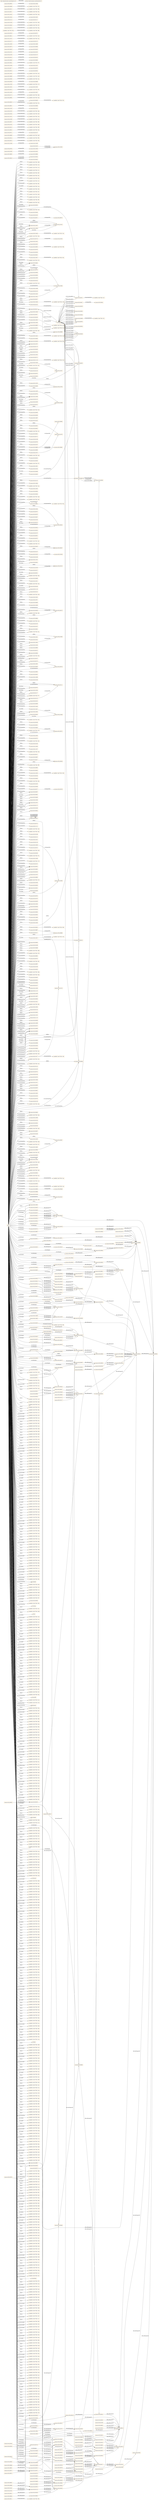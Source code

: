 digraph ar2dtool_diagram { 
rankdir=LR;
size="1501"
node [shape = rectangle, color="orange"]; "resource:SIO_000511" "resource:SIO_000520" "resource:SIO_000554" "-414e695d:174e3773f10:-7ce9" "-414e695d:174e3773f10:-7cea" "resource:SIO_000344" "resource:SIO_001265" "resource:SIO_000806" "resource:SIO_000112" "resource:SIO_000072" "resource:SIO_000452" "-414e695d:174e3773f10:-7f48" "resource:SIO_010001" "resource:SIO_010010" "-414e695d:174e3773f10:-7dda" "resource:SIO_010009" "resource:SIO_010341" "resource:SIO_001001" "resource:SIO_010456" "resource:SIO_000750" "resource:SIO_000256" "resource:SIO_000431" "-414e695d:174e3773f10:-7f05" "resource:SIO_000758" "resource:SIO_000391" "-414e695d:174e3773f10:-7d73" "resource:SIO_000692" "resource:SIO_000402" "resource:SIO_001091" "resource:SIO_010336" "resource:SIO_000776" "resource:SIO_000494" "resource:SIO_000056" "resource:SIO_010530" "resource:SIO_001014" "-414e695d:174e3773f10:-7e1d" "resource:SIO_001405" "resource:SIO_000016" "resource:SIO_000092" "resource:SIO_010368" "resource:SIO_001216" "resource:SIO_010289" "resource:SIO_010416" "resource:SIO_010048" "resource:SIO_010057" "resource:SIO_000167" "resource:SIO_000314" "-414e695d:174e3773f10:-7f93" "-414e695d:174e3773f10:-7cd5" "resource:SIO_010375" "resource:SIO_001232" "-414e695d:174e3773f10:-7fc1" "resource:SIO_000962" "-414e695d:174e3773f10:-7f5d" "resource:SIO_010464" "resource:SIO_010295" "resource:SIO_000417" "resource:SIO_000106" "resource:SIO_000720" "resource:SIO_010450" "resource:SIO_010458" "resource:SIO_000532" "-414e695d:174e3773f10:-7e65" "resource:SIO_000708" "resource:SIO_000070" "-414e695d:174e3773f10:-7edd" "resource:SIO_000404" "resource:SIO_010346" "resource:SIO_010075" "resource:SIO_001176" "resource:SIO_000185" "resource:SIO_001224" "resource:SIO_010035" "resource:SIO_000715" "resource:SIO_010362" "resource:SIO_001210" "resource:SIO_001197" "-414e695d:174e3773f10:-7eb2" "resource:SIO_000116" "resource:SIO_001218" "resource:SIO_000810" "resource:SIO_000125" "resource:SIO_000701" "resource:SIO_000076" "resource:SIO_000456" "resource:SIO_010442" "resource:SIO_000268" "resource:SIO_000499" "-414e695d:174e3773f10:-7d85" "resource:SIO_001010" "-414e695d:174e3773f10:-7f60" "resource:SIO_011126" "resource:SIO_000754" "resource:SIO_010008" "resource:SIO_001135" "resource:SIO_001095" "resource:SIO_000089" "resource:SIO_001008" "resource:SIO_010455" "resource:SIO_000722" "resource:SIO_001045" "resource:SIO_010462" "resource:SIO_001353" "-414e695d:174e3773f10:-7d10" "resource:SIO_010101" "resource:SIO_000036" "resource:SIO_000647" "resource:SIO_000538" "resource:SIO_010497" "resource:SIO_001291" "resource:SIO_010783" "resource:SIO_000458" "-414e695d:174e3773f10:-7e43" "-414e695d:174e3773f10:-7c8f" "resource:SIO_001174" "resource:SIO_000913" "resource:SIO_000915" "-414e695d:174e3773f10:-7cf1" "resource:SIO_000613" "resource:SIO_000713" "resource:SIO_001188" "resource:SIO_000756" "resource:SIO_001297" "resource:SIO_010047" "resource:SIO_000123" "resource:SIO_000074" "resource:SIO_000083" "resource:SIO_010448" "-414e695d:174e3773f10:-7e4f" "resource:SIO_010533" "-414e695d:174e3773f10:-7c70" "resource:SIO_000468" "resource:SIO_000014" "resource:SIO_000516" "-414e695d:174e3773f10:-7d63" "-414e695d:174e3773f10:-7f8f" "resource:SIO_001093" "resource:SIO_000500" "-414e695d:174e3773f10:-7eec" "-414e695d:174e3773f10:-7f72" "resource:SIO_010051" "resource:SIO_001043" "resource:SIO_000508" "resource:SIO_000429" "resource:SIO_000809" "resource:SIO_010432" "resource:SIO_010782" "resource:SIO_000960" "resource:SIO_001132" "-414e695d:174e3773f10:-7ca9" "resource:SIO_010004" "-414e695d:174e3773f10:-7dcc" "resource:SIO_000524" "resource:SIO_000550" "-414e695d:174e3773f10:-7d6e" "resource:SIO_010020" "resource:SIO_000034" "resource:SIO_000434" "-414e695d:174e3773f10:-7ea8" "-414e695d:174e3773f10:-7cce" "-414e695d:174e3773f10:-7e92" "resource:SIO_000577" "resource:SIO_000005" "resource:SIO_010309" "resource:SIO_010344" "resource:SIO_000747" "resource:SIO_000279" "resource:SIO_000441" "resource:SIO_000327" "resource:SIO_000462" "resource:SIO_000143" "resource:SIO_001295" "resource:SIO_000114" "resource:SIO_000454" "resource:SIO_000052" "resource:SIO_010378" "resource:SIO_000353" "resource:SIO_001370" "resource:SIO_001269" "resource:SIO_000012" "resource:SIO_000752" "-414e695d:174e3773f10:-7de2" "-414e695d:174e3773f10:-7c7f" "resource:SIO_000555" "resource:SIO_001107" "resource:SIO_001301" "resource:SIO_001035" "resource:SIO_001266" "resource:SIO_011001" "resource:SIO_000541" "resource:SIO_000270" "resource:SIO_000318" "resource:SIO_000549" "resource:SIO_001071" "resource:SIO_000512" "resource:SIO_000579" "-414e695d:174e3773f10:-7d02" "resource:SIO_010460" "resource:SIO_000638" "resource:SIO_010011" "resource:SIO_001273" "-414e695d:174e3773f10:-7e54" "resource:SIO_010410" "-414e695d:174e3773f10:-7e6f" "resource:SIO_000609" "-414e695d:174e3773f10:-7ed5" "resource:SIO_000148" "resource:SIO_011118" "resource:SIO_001213" "resource:SIO_000704" "-414e695d:174e3773f10:-7ff8" "-414e695d:174e3773f10:-7c99" "resource:SIO_010342" "resource:SIO_010071" "resource:SIO_000460" "resource:SIO_010039" "resource:SIO_000257" "resource:SIO_000805" "-414e695d:174e3773f10:-7f36" "resource:SIO_010337" "resource:SIO_000664" "-414e695d:174e3773f10:-7e1e" "resource:SIO_001233" "resource:SIO_001375" "resource:SIO_001267" "resource:SIO_000261" "-414e695d:174e3773f10:-7fac" "-414e695d:174e3773f10:-7f2f" "resource:SIO_010058" "resource:SIO_010451" "resource:SIO_001041" "resource:SIO_010459" "resource:SIO_000807" "-414e695d:174e3773f10:-7f1b" "resource:SIO_010358" "resource:SIO_000963" "resource:SIO_010780" "resource:SIO_000113" "resource:SIO_000004" "-414e695d:174e3773f10:-7e16" "-414e695d:174e3773f10:-7f43" "resource:SIO_000370" "resource:SIO_010296" "resource:SIO_010002" "-414e695d:174e3773f10:-7d9b" "-414e695d:174e3773f10:-7c93" "resource:SIO_000405" "resource:SIO_000440" "resource:SIO_000448" "resource:SIO_000721" "resource:SIO_000751" "resource:SIO_000902" "resource:SIO_000432" "resource:SIO_010096" "resource:SIO_001294" "resource:SIO_001211" "resource:SIO_000702" "resource:SIO_010334" "resource:SIO_001177" "-414e695d:174e3773f10:-7cc8" "-414e695d:174e3773f10:-7f77" "resource:SIO_000269" "-414e695d:174e3773f10:-7f27" "-414e695d:174e3773f10:-7ec7" "resource:SIO_001015" "-414e695d:174e3773f10:-7cb4" "resource:SIO_000390" "-414e695d:174e3773f10:-7e0f" "resource:SIO_010443" "resource:SIO_000457" "resource:SIO_010043" "resource:SIO_001090" "resource:SIO_000505" "resource:SIO_001046" "-414e695d:174e3773f10:-7d52" "resource:SIO_000168" "resource:SIO_000321" "resource:SIO_001116" "resource:SIO_010376" "-414e695d:174e3773f10:-7e7b" "resource:SIO_010424" "resource:SIO_000965" "resource:SIO_000418" "resource:SIO_001009" "resource:SIO_010056" "resource:SIO_000723" "-414e695d:174e3773f10:-7fe3" "resource:SIO_001264" "resource:SIO_010090" "resource:SIO_011007" "-414e695d:174e3773f10:-7c9e" "-414e695d:174e3773f10:-7cfd" "resource:SIO_000111" "resource:SIO_000097" "resource:SIO_010463" "resource:SIO_010000" "-414e695d:174e3773f10:-7ff0" "resource:SIO_000903" "-414e695d:174e3773f10:-7d6a" "resource:SIO_000614" "resource:SIO_000640" "resource:SIO_000146" "resource:SIO_000648" "resource:SIO_000430" "-414e695d:174e3773f10:-7dfa" "resource:SIO_001292" "-414e695d:174e3773f10:-7f97" "resource:SIO_000289" "resource:SIO_000707" "resource:SIO_000337" "resource:SIO_000401" "resource:SIO_000459" "-414e695d:174e3773f10:-7ffc" "resource:SIO_000523" "resource:SIO_010340" "resource:SIO_010074" "resource:SIO_001175" "resource:SIO_001040" "resource:SIO_000914" "resource:SIO_000275" "resource:SIO_000675" "-414e695d:174e3773f10:-7d3c" "resource:SIO_000784" "resource:SIO_000714" "resource:SIO_011121" "-414e695d:174e3773f10:-7cb2" "-414e695d:174e3773f10:-7e62" "resource:SIO_001298" "resource:SIO_001215" "-414e695d:174e3773f10:-7e6c" "resource:SIO_010288" "resource:SIO_010415" "resource:SIO_001136" "resource:SIO_000342" "resource:SIO_000376" "-414e695d:174e3773f10:-7e3d" "resource:SIO_000166" "-414e695d:174e3773f10:-7f7c" "-414e695d:174e3773f10:-7cbc" "resource:SIO_010508" "-414e695d:174e3773f10:-7c79" "resource:SIO_001231" "resource:SIO_000015" "resource:SIO_000580" "resource:SIO_000091" "-414e695d:174e3773f10:-7cb8" "resource:SIO_000150" "resource:SIO_010076" "resource:SIO_000995" "resource:SIO_001270" "-414e695d:174e3773f10:-7e75" "resource:SIO_000307" "resource:SIO_001094" "resource:SIO_000559" "resource:SIO_000501" "resource:SIO_000509" "resource:SIO_001262" "resource:SIO_010457" "resource:SIO_000762" "resource:SIO_001074" "resource:SIO_000539" "resource:SIO_000961" "resource:SIO_010005" "resource:SIO_010345" "resource:SIO_000328" "resource:SIO_010100" "resource:SIO_000463" "resource:SIO_000144" "resource:SIO_000035" "resource:SIO_000435" "resource:SIO_010094" "resource:SIO_000395" "resource:SIO_010029" "resource:SIO_000578" "resource:SIO_000115" "resource:SIO_001217" "resource:SIO_000006" "resource:SIO_000124" "-414e695d:174e3773f10:-7f3a" "resource:SIO_000626" "resource:SIO_001289" "resource:SIO_000498" "-414e695d:174e3773f10:-7d84" "-414e695d:174e3773f10:-7fda" "-414e695d:174e3773f10:-7d7d" "resource:SIO_000131" "resource:SIO_000653" "resource:SIO_000753" "-414e695d:174e3773f10:-7fb2" "resource:SIO_000997" "resource:SIO_001296" "resource:SIO_001209" "resource:SIO_000333" "resource:SIO_000455" "-414e695d:174e3773f10:-7db4" "-414e695d:174e3773f10:-7dab" "resource:SIO_000503" "resource:SIO_000162" "resource:SIO_000284" "resource:SIO_001227" "resource:SIO_010038" "-414e695d:174e3773f10:-7f1e" "resource:SIO_000354" "resource:SIO_011125" "resource:SIO_010299" "resource:SIO_010007" "resource:SIO_000556" "resource:SIO_010411" "-414e695d:174e3773f10:-7c61" "-414e695d:174e3773f10:-7fd2" "resource:SIO_010310" "resource:SIO_010054" "resource:SIO_001145" "resource:SIO_001302" "resource:SIO_000592" "resource:SIO_011002" "-414e695d:174e3773f10:-7dbe" "-414e695d:174e3773f10:-7f6e" "resource:SIO_011119" "resource:SIO_000428" "resource:SIO_000437" "resource:SIO_010099" "resource:SIO_001072" "resource:SIO_000069" "resource:SIO_000000" "resource:SIO_000400" "resource:SIO_000967" "resource:SIO_010461" "resource:SIO_000639" "resource:SIO_001274" "resource:SIO_000396" "resource:SIO_001003" "resource:SIO_000564" "-414e695d:174e3773f10:-7da1" "-414e695d:174e3773f10:-7e26" "resource:SIO_000719" "resource:SIO_000612" "-414e695d:174e3773f10:-7d1e" "resource:SIO_000258" "-414e695d:174e3773f10:-7ce3" "resource:SIO_001214" "resource:SIO_001290" "resource:SIO_000755" "resource:SIO_001336" "resource:SIO_000705" "resource:SIO_000694" "resource:SIO_010046" "resource:SIO_000122" "resource:SIO_001038" "resource:SIO_010072" "resource:SIO_010532" "resource:SIO_000959" "resource:SIO_000476" "resource:SIO_000651" "resource:SIO_010025" "resource:SIO_001050" "resource:SIO_000794" "resource:SIO_001139" "resource:SIO_000073" "-414e695d:174e3773f10:-7e9e" "resource:SIO_000453" "resource:SIO_000340" "resource:SIO_010447" "resource:SIO_010059" "resource:SIO_000483" "-414e695d:174e3773f10:-7cbf" "-414e695d:174e3773f10:-7dea" "resource:SIO_010506" "resource:SIO_000319" "resource:SIO_001234" "resource:SIO_000262" "-414e695d:174e3773f10:-7fb6" "-414e695d:174e3773f10:-7f9b" "-414e695d:174e3773f10:-7f15" "resource:SIO_000449" "resource:SIO_000108" "resource:SIO_010052" "-414e695d:174e3773f10:-7daf" "resource:SIO_000507" "resource:SIO_001260" "resource:SIO_000808" "-414e695d:174e3773f10:-7c9a" "resource:SIO_010359" "-414e695d:174e3773f10:-7d58" "resource:SIO_010423" "resource:SIO_000589" "-414e695d:174e3773f10:-7d77" "resource:SIO_000017" "resource:SIO_010003" "resource:SIO_010343" "resource:SIO_000562" "-414e695d:174e3773f10:-7f57" "resource:SIO_000142" "resource:SIO_000433" "resource:SIO_000469" "resource:SIO_000078" "resource:SIO_010044" "-414e695d:174e3773f10:-7e59" "resource:SIO_000780" "resource:SIO_010030" "-414e695d:174e3773f10:-7da5" "resource:SIO_000616" "-414e695d:174e3773f10:-7e2c" "resource:SIO_000966" "-414e695d:174e3773f10:-7ca2" "resource:SIO_000302" "resource:SIO_010363" "resource:SIO_010284" "resource:SIO_000080" "resource:SIO_000984" "resource:SIO_001047" "-414e695d:174e3773f10:-7d28" "resource:SIO_001117" "resource:SIO_010377" "resource:SIO_010091" "resource:SIO_010425" ; /*classes style*/
	"resource:SIO_010009" -> "resource:SIO_010010" [ label = "owl:disjointWith" ];
	"resource:SIO_001098" -> "resource:SIO_000272" [ label = "rdfs:subPropertyOf" ];
	"resource:SIO_010462" -> "resource:SIO_010463" [ label = "owl:disjointWith" ];
	"resource:SIO_001279" -> "resource:SIO_000008" [ label = "rdfs:subPropertyOf" ];
	"resource:SIO_010377" -> "resource:SIO_010378" [ label = "owl:disjointWith" ];
	"resource:SIO_010377" -> "-414e695d:174e3773f10:-7cbf" [ label = "owl:equivalentClass" ];
	"resource:SIO_000232" -> "resource:SIO_000062" [ label = "rdfs:subPropertyOf" ];
	"resource:SIO_000805" -> "resource:SIO_000806" [ label = "owl:disjointWith" ];
	"resource:SIO_010432" -> "-414e695d:174e3773f10:-7cb4" [ label = "owl:equivalentClass" ];
	"resource:SIO_000202" -> "resource:SIO_000145" [ label = "rdfs:subPropertyOf" ];
	"resource:SIO_000093" -> "resource:SIO_000068" [ label = "rdfs:subPropertyOf" ];
	"resource:SIO_001280" -> "resource:SIO_000011" [ label = "rdfs:subPropertyOf" ];
	"resource:SIO_000274" -> "resource:SIO_000497" [ label = "rdfs:subPropertyOf" ];
	"resource:SIO_000274" -> "resource:SIO_000244" [ label = "rdfs:subPropertyOf" ];
	"resource:SIO_001008" -> "-414e695d:174e3773f10:-7e16" [ label = "owl:equivalentClass" ];
	"resource:SIO_000455" -> "resource:SIO_000458" [ label = "owl:disjointWith" ];
	"resource:SIO_000455" -> "-414e695d:174e3773f10:-7f1e" [ label = "owl:equivalentClass" ];
	"resource:SIO_000063" -> "resource:SIO_000062" [ label = "rdfs:subPropertyOf" ];
	"resource:SIO_010082" -> "resource:SIO_010078" [ label = "rdfs:subPropertyOf" ];
	"resource:SIO_000244" -> "resource:SIO_000352" [ label = "rdfs:subPropertyOf" ];
	"resource:SIO_000636" -> "resource:SIO_000352" [ label = "rdfs:subPropertyOf" ];
	"resource:SIO_000425" -> "resource:SIO_000001" [ label = "rdfs:subPropertyOf" ];
	"resource:SIO_000214" -> "resource:SIO_000425" [ label = "rdfs:subPropertyOf" ];
	"resource:SIO_000793" -> "resource:SIO_000687" [ label = "rdfs:subPropertyOf" ];
	"resource:SIO_001401" -> "resource:SIO_001154" [ label = "rdfs:subPropertyOf" ];
	"resource:SIO_000974" -> "resource:SIO_000053" [ label = "rdfs:subPropertyOf" ];
	"resource:SIO_000497" -> "resource:SIO_000272" [ label = "rdfs:subPropertyOf" ];
	"resource:SIO_010782" -> "resource:SIO_010783" [ label = "owl:disjointWith" ];
	"resource:SIO_000286" -> "resource:SIO_000497" [ label = "rdfs:subPropertyOf" ];
	"resource:SIO_000552" -> "resource:SIO_000230" [ label = "rdfs:subPropertyOf" ];
	"resource:SIO_001262" -> "-414e695d:174e3773f10:-7d85" [ label = "owl:equivalentClass" ];
	"resource:SIO_000341" -> "resource:SIO_000425" [ label = "rdfs:subPropertyOf" ];
	"resource:SIO_000733" -> "resource:SIO_000737" [ label = "rdfs:subPropertyOf" ];
	"resource:SIO_000437" -> "-414e695d:174e3773f10:-7f3a" [ label = "owl:equivalentClass" ];
	"resource:SIO_010456" -> "-414e695d:174e3773f10:-7c9a" [ label = "owl:equivalentClass" ];
	"resource:SIO_000311" -> "resource:SIO_000232" [ label = "rdfs:subPropertyOf" ];
	"resource:SIO_000226" -> "resource:SIO_000236" [ label = "rdfs:subPropertyOf" ];
	"resource:SIO_000775" -> "resource:SIO_000773" [ label = "rdfs:subPropertyOf" ];
	"resource:SIO_000268" -> "-414e695d:174e3773f10:-7f6e" [ label = "owl:equivalentClass" ];
	"resource:SIO_000142" -> "resource:SIO_000143" [ label = "owl:disjointWith" ];
	"resource:SIO_000449" -> "resource:SIO_000468" [ label = "owl:disjointWith" ];
	"resource:SIO_000323" -> "resource:SIO_000128" [ label = "rdfs:subPropertyOf" ];
	"resource:SIO_001159" -> "resource:SIO_000062" [ label = "rdfs:subPropertyOf" ];
	"resource:SIO_000208" -> "resource:SIO_000773" [ label = "rdfs:subPropertyOf" ];
	"resource:SIO_000365" -> "resource:SIO_000219" [ label = "rdfs:subPropertyOf" ];
	"resource:SIO_000631" -> "resource:SIO_000628" [ label = "rdfs:subPropertyOf" ];
	"resource:SIO_000420" -> "resource:SIO_000425" [ label = "rdfs:subPropertyOf" ];
	"resource:SIO_000335" -> "resource:SIO_000652" [ label = "rdfs:subPropertyOf" ];
	"resource:SIO_000335" -> "resource:SIO_000293" [ label = "rdfs:subPropertyOf" ];
	"resource:SIO_000124" -> "-414e695d:174e3773f10:-7f93" [ label = "owl:equivalentClass" ];
	"resource:SIO_001045" -> "-414e695d:174e3773f10:-7e0f" [ label = "owl:equivalentClass" ];
	"resource:SIO_010058" -> "resource:SIO_010059" [ label = "owl:disjointWith" ];
	"resource:SIO_000673" -> "resource:SIO_000671" [ label = "rdfs:subPropertyOf" ];
	"resource:SIO_000462" -> "resource:SIO_000463" [ label = "owl:disjointWith" ];
	"resource:SIO_000251" -> "resource:SIO_000249" [ label = "rdfs:subPropertyOf" ];
	"resource:SIO_000643" -> "resource:SIO_000224" [ label = "rdfs:subPropertyOf" ];
	"resource:SIO_000558" -> "resource:SIO_010302" [ label = "rdfs:subPropertyOf" ];
	"resource:SIO_001353" -> "-414e695d:174e3773f10:-7d6e" [ label = "owl:equivalentClass" ];
	"resource:SIO_000221" -> "resource:SIO_000008" [ label = "rdfs:subPropertyOf" ];
	"resource:SIO_010336" -> "resource:SIO_010337" [ label = "owl:disjointWith" ];
	"resource:SIO_000709" -> "resource:SIO_000001" [ label = "rdfs:subPropertyOf" ];
	"resource:SIO_000293" -> "resource:SIO_000203" [ label = "rdfs:subPropertyOf" ];
	"resource:SIO_011126" -> "-414e695d:174e3773f10:-7c61" [ label = "owl:equivalentClass" ];
	"resource:SIO_000655" -> "resource:SIO_000294" [ label = "rdfs:subPropertyOf" ];
	"resource:SIO_000052" -> "-414e695d:174e3773f10:-7fda" [ label = "owl:equivalentClass" ];
	"resource:SIO_000710" -> "resource:SIO_000709" [ label = "rdfs:subPropertyOf" ];
	"resource:SIO_000233" -> "resource:SIO_000011" [ label = "rdfs:subPropertyOf" ];
	"resource:SIO_001154" -> "resource:SIO_000294" [ label = "rdfs:subPropertyOf" ];
	"resource:SIO_000203" -> "resource:SIO_000322" [ label = "rdfs:subPropertyOf" ];
	"resource:SIO_000697" -> "resource:SIO_000709" [ label = "rdfs:subPropertyOf" ];
	"resource:SIO_001009" -> "resource:SIO_001010" [ label = "owl:disjointWith" ];
	"resource:SIO_010083" -> "resource:SIO_010079" [ label = "rdfs:subPropertyOf" ];
	"resource:SIO_000064" -> "resource:SIO_000219" [ label = "rdfs:subPropertyOf" ];
	"resource:SIO_000456" -> "resource:SIO_000457" [ label = "owl:disjointWith" ];
	"resource:SIO_000245" -> "resource:SIO_000294" [ label = "rdfs:subPropertyOf" ];
	"resource:SIO_000511" -> "-414e695d:174e3773f10:-7f05" [ label = "owl:equivalentClass" ];
	"resource:SIO_000426" -> "resource:SIO_000425" [ label = "rdfs:subPropertyOf" ];
	"resource:SIO_000215" -> "resource:SIO_000011" [ label = "rdfs:subPropertyOf" ];
	"resource:SIO_001402" -> "resource:SIO_001154" [ label = "rdfs:subPropertyOf" ];
	"resource:SIO_000975" -> "resource:SIO_000093" [ label = "rdfs:subPropertyOf" ];
	"resource:SIO_000679" -> "resource:SIO_000054" [ label = "rdfs:subPropertyOf" ];
	"resource:SIO_000553" -> "resource:SIO_000231" [ label = "rdfs:subPropertyOf" ];
	"resource:SIO_000342" -> "-414e695d:174e3773f10:-7f48" [ label = "owl:equivalentClass" ];
	"resource:SIO_000734" -> "resource:SIO_000699" [ label = "rdfs:subPropertyOf" ];
	"resource:SIO_000257" -> "resource:SIO_000258" [ label = "owl:disjointWith" ];
	"resource:SIO_000131" -> "resource:SIO_001197" [ label = "owl:disjointWith" ];
	"resource:SIO_000523" -> "resource:SIO_000524" [ label = "owl:disjointWith" ];
	"resource:SIO_010457" -> "-414e695d:174e3773f10:-7c93" [ label = "owl:equivalentClass" ];
	"resource:SIO_000312" -> "resource:SIO_000229" [ label = "rdfs:subPropertyOf" ];
	"resource:SIO_000704" -> "resource:SIO_000721" [ label = "owl:disjointWith" ];
	"resource:SIO_000227" -> "resource:SIO_000643" [ label = "rdfs:subPropertyOf" ];
	"resource:SIO_000680" -> "resource:SIO_000679" [ label = "rdfs:subPropertyOf" ];
	"resource:SIO_010005" -> "resource:SIO_010047" [ label = "owl:disjointWith" ];
	"resource:SIO_000269" -> "resource:SIO_000270" [ label = "owl:disjointWith" ];
	"resource:SIO_010288" -> "resource:SIO_010289" [ label = "owl:disjointWith" ];
	"resource:SIO_000324" -> "resource:SIO_000202" [ label = "rdfs:subPropertyOf" ];
	"resource:SIO_010343" -> "-414e695d:174e3773f10:-7cea" [ label = "owl:equivalentClass" ];
	"resource:SIO_000692" -> "resource:SIO_000694" [ label = "owl:disjointWith" ];
	"resource:SIO_000028" -> "resource:SIO_000145" [ label = "rdfs:subPropertyOf" ];
	"resource:SIO_000209" -> "resource:SIO_000773" [ label = "rdfs:subPropertyOf" ];
	"resource:SIO_000577" -> "resource:SIO_000578" [ label = "owl:disjointWith" ];
	"resource:SIO_000758" -> "resource:SIO_001093" [ label = "owl:disjointWith" ];
	"resource:SIO_000240" -> "resource:SIO_000203" [ label = "rdfs:subPropertyOf" ];
	"resource:SIO_000632" -> "resource:SIO_000210" [ label = "rdfs:subPropertyOf" ];
	"resource:SIO_000421" -> "resource:SIO_000425" [ label = "rdfs:subPropertyOf" ];
	"resource:SIO_000210" -> "resource:SIO_000628" [ label = "rdfs:subPropertyOf" ];
	"resource:SIO_000125" -> "-414e695d:174e3773f10:-7f8f" [ label = "owl:equivalentClass" ];
	"resource:SIO_001046" -> "resource:SIO_001047" [ label = "owl:disjointWith" ];
	"resource:SIO_010410" -> "-414e695d:174e3773f10:-7cbc" [ label = "owl:equivalentClass" ];
	"resource:SIO_000970" -> "resource:SIO_000975" [ label = "rdfs:subPropertyOf" ];
	"resource:SIO_001101" -> "resource:SIO_000709" [ label = "rdfs:subPropertyOf" ];
	"resource:SIO_000674" -> "resource:SIO_000672" [ label = "rdfs:subPropertyOf" ];
	"resource:SIO_000589" -> "-414e695d:174e3773f10:-7eec" [ label = "owl:equivalentClass" ];
	"http://semanticscience.org/ontology/sio.owl" -> "http://creativecommons.org/licenses/by/4.0/" [ label = "terms:license" ];
	"resource:SIO_000252" -> "resource:SIO_000212" [ label = "rdfs:subPropertyOf" ];
	"resource:SIO_000644" -> "resource:SIO_000223" [ label = "rdfs:subPropertyOf" ];
	"resource:SIO_001269" -> "resource:SIO_001270" [ label = "owl:disjointWith" ];
	"resource:SIO_000222" -> "resource:SIO_000011" [ label = "rdfs:subPropertyOf" ];
	"resource:SIO_000011" -> "resource:SIO_000001" [ label = "rdfs:subPropertyOf" ];
	"resource:SIO_000318" -> "resource:SIO_000319" [ label = "owl:disjointWith" ];
	"resource:SIO_000294" -> "resource:SIO_000243" [ label = "rdfs:subPropertyOf" ];
	"resource:SIO_010000" -> "-414e695d:174e3773f10:-7d63" [ label = "owl:equivalentClass" ];
	"resource:SIO_001209" -> "-414e695d:174e3773f10:-7d9b" [ label = "owl:equivalentClass" ];
	"resource:SIO_000656" -> "resource:SIO_000655" [ label = "rdfs:subPropertyOf" ];
	"resource:SIO_000053" -> "resource:SIO_000028" [ label = "rdfs:subPropertyOf" ];
	"resource:SIO_000234" -> "resource:SIO_000008" [ label = "rdfs:subPropertyOf" ];
	"resource:SIO_001155" -> "resource:SIO_000352" [ label = "rdfs:subPropertyOf" ];
	"resource:SIO_000807" -> "resource:SIO_000808" [ label = "owl:disjointWith" ];
	"resource:SIO_001210" -> "resource:SIO_001211" [ label = "owl:disjointWith" ];
	"resource:SIO_000204" -> "resource:SIO_000322" [ label = "rdfs:subPropertyOf" ];
	"resource:SIO_000095" -> "resource:SIO_000011" [ label = "rdfs:subPropertyOf" ];
	"resource:SIO_000668" -> "resource:SIO_000628" [ label = "rdfs:subPropertyOf" ];
	"resource:SIO_010295" -> "resource:SIO_010296" [ label = "owl:disjointWith" ];
	"resource:SIO_000246" -> "resource:SIO_000245" [ label = "rdfs:subPropertyOf" ];
	"resource:SIO_000427" -> "resource:SIO_000424" [ label = "rdfs:subPropertyOf" ];
	"resource:SIO_000216" -> "resource:SIO_000008" [ label = "rdfs:subPropertyOf" ];
	"resource:SIO_001403" -> "resource:SIO_000001" [ label = "rdfs:subPropertyOf" ];
	"resource:SIO_000005" -> "resource:SIO_000340" [ label = "owl:disjointWith" ];
	"resource:SIO_000288" -> "resource:SIO_000203" [ label = "rdfs:subPropertyOf" ];
	"resource:SIO_000554" -> "resource:SIO_000555" [ label = "owl:disjointWith" ];
	"resource:SIO_000469" -> "-414e695d:174e3773f10:-7f15" [ label = "owl:equivalentClass" ];
	"resource:SIO_010362" -> "-414e695d:174e3773f10:-7cce" [ label = "owl:equivalentClass" ];
	"resource:SIO_000735" -> "resource:SIO_000733" [ label = "rdfs:subPropertyOf" ];
	"resource:SIO_000132" -> "resource:SIO_000322" [ label = "rdfs:subPropertyOf" ];
	"resource:SIO_010458" -> "-414e695d:174e3773f10:-7c8f" [ label = "owl:equivalentClass" ];
	"resource:SIO_000313" -> "resource:SIO_000310" [ label = "rdfs:subPropertyOf" ];
	"resource:SIO_000892" -> "resource:SIO_000212" [ label = "rdfs:subPropertyOf" ];
	"resource:SIO_000228" -> "resource:SIO_000644" [ label = "rdfs:subPropertyOf" ];
	"resource:SIO_000681" -> "resource:SIO_000679" [ label = "rdfs:subPropertyOf" ];
	"resource:SIO_000017" -> "resource:SIO_000354" [ label = "owl:disjointWith" ];
	"resource:SIO_010302" -> "resource:SIO_000272" [ label = "rdfs:subPropertyOf" ];
	"resource:SIO_000089" -> "-414e695d:174e3773f10:-7fc1" [ label = "owl:equivalentClass" ];
	"resource:SIO_000440" -> "-414e695d:174e3773f10:-7f2f" [ label = "owl:equivalentClass" ];
	"resource:SIO_000355" -> "resource:SIO_000229" [ label = "rdfs:subPropertyOf" ];
	"resource:SIO_000059" -> "resource:SIO_000008" [ label = "rdfs:subPropertyOf" ];
	"resource:SIO_010078" -> "resource:SIO_000338" [ label = "rdfs:subPropertyOf" ];
	"resource:SIO_000325" -> "-414e695d:174e3773f10:-7ff4" [ label = "owl:propertyChainAxiom" ];
	"resource:SIO_000325" -> "resource:SIO_000322" [ label = "rdfs:subPropertyOf" ];
	"resource:SIO_001035" -> "resource:SIO_001038" [ label = "owl:disjointWith" ];
	"resource:SIO_000029" -> "resource:SIO_000096" [ label = "rdfs:subPropertyOf" ];
	"resource:SIO_001301" -> "resource:SIO_001302" [ label = "owl:disjointWith" ];
	"resource:SIO_010048" -> "resource:SIO_010052" [ label = "owl:disjointWith" ];
	"resource:SIO_000482" -> "resource:SIO_000283" [ label = "rdfs:subPropertyOf" ];
	"resource:SIO_000060" -> "resource:SIO_000205" [ label = "rdfs:subPropertyOf" ];
	"resource:SIO_000452" -> "resource:SIO_000454" [ label = "owl:disjointWith" ];
	"resource:SIO_000452" -> "resource:SIO_000453" [ label = "owl:disjointWith" ];
	"resource:SIO_000241" -> "resource:SIO_000652" [ label = "rdfs:subPropertyOf" ];
	"resource:SIO_000241" -> "resource:SIO_000211" [ label = "rdfs:subPropertyOf" ];
	"resource:SIO_000633" -> "resource:SIO_000205" [ label = "rdfs:subPropertyOf" ];
	"resource:SIO_000422" -> "resource:SIO_000283" [ label = "rdfs:subPropertyOf" ];
	"resource:SIO_000211" -> "resource:SIO_000203" [ label = "rdfs:subPropertyOf" ];
	"resource:SIO_000971" -> "resource:SIO_000974" [ label = "rdfs:subPropertyOf" ];
	"resource:SIO_000307" -> "-414e695d:174e3773f10:-7f60" [ label = "owl:equivalentClass" ];
	"resource:SIO_000283" -> "resource:SIO_000272" [ label = "rdfs:subPropertyOf" ];
	"resource:SIO_000675" -> "-414e695d:174e3773f10:-7ec7" [ label = "owl:equivalentClass" ];
	"resource:SIO_000072" -> "resource:SIO_000073" [ label = "owl:disjointWith" ];
	"resource:SIO_000253" -> "resource:SIO_000008" [ label = "rdfs:subPropertyOf" ];
	"resource:SIO_001174" -> "-414e695d:174e3773f10:-7dbe" [ label = "owl:equivalentClass" ];
	"resource:SIO_000223" -> "resource:SIO_000008" [ label = "rdfs:subPropertyOf" ];
	"resource:SIO_010423" -> "-414e695d:174e3773f10:-7cb8" [ label = "owl:equivalentClass" ];
	"resource:SIO_000772" -> "resource:SIO_000631" [ label = "rdfs:subPropertyOf" ];
	"resource:SIO_000687" -> "resource:SIO_000322" [ label = "rdfs:subPropertyOf" ];
	"resource:SIO_001090" -> "resource:SIO_001091" [ label = "owl:disjointWith" ];
	"resource:SIO_000657" -> "resource:SIO_000352" [ label = "rdfs:subPropertyOf" ];
	"resource:SIO_000054" -> "resource:SIO_000053" [ label = "rdfs:subPropertyOf" ];
	"resource:SIO_000235" -> "resource:SIO_000586" [ label = "rdfs:subPropertyOf" ];
	"resource:SIO_001156" -> "resource:SIO_000294" [ label = "rdfs:subPropertyOf" ];
	"resource:SIO_001156" -> "resource:SIO_000229" [ label = "rdfs:subPropertyOf" ];
	"resource:SIO_000205" -> "resource:SIO_000212" [ label = "rdfs:subPropertyOf" ];
	"resource:SIO_000784" -> "resource:SIO_010048" [ label = "owl:disjointWith" ];
	"resource:SIO_000699" -> "resource:SIO_000737" [ label = "rdfs:subPropertyOf" ];
	"resource:SIO_000965" -> "-414e695d:174e3773f10:-7e43" [ label = "owl:equivalentClass" ];
	"resource:SIO_000096" -> "resource:SIO_000093" [ label = "rdfs:subPropertyOf" ];
	"resource:SIO_000362" -> "resource:SIO_000008" [ label = "rdfs:subPropertyOf" ];
	"resource:SIO_000277" -> "resource:SIO_000631" [ label = "rdfs:subPropertyOf" ];
	"resource:SIO_000066" -> "resource:SIO_000253" [ label = "rdfs:subPropertyOf" ];
	"resource:SIO_000458" -> "-414e695d:174e3773f10:-7f1b" [ label = "owl:equivalentClass" ];
	"resource:SIO_000332" -> "resource:SIO_000563" [ label = "rdfs:subPropertyOf" ];
	"resource:SIO_000247" -> "resource:SIO_000244" [ label = "rdfs:subPropertyOf" ];
	"resource:SIO_000905" -> "resource:SIO_000291" [ label = "rdfs:subPropertyOf" ];
	"resource:SIO_010532" -> "resource:SIO_010533" [ label = "owl:disjointWith" ];
	"resource:SIO_010447" -> "resource:SIO_010448" [ label = "owl:disjointWith" ];
	"resource:SIO_000217" -> "resource:SIO_000223" [ label = "rdfs:subPropertyOf" ];
	"resource:SIO_000609" -> "-414e695d:174e3773f10:-7edd" [ label = "owl:equivalentClass" ];
	"resource:SIO_001404" -> "resource:SIO_001403" [ label = "rdfs:subPropertyOf" ];
	"resource:SIO_000640" -> "resource:SIO_000751" [ label = "owl:disjointWith" ];
	"resource:SIO_010363" -> "-414e695d:174e3773f10:-7cc8" [ label = "owl:equivalentClass" ];
	"resource:SIO_000736" -> "resource:SIO_000001" [ label = "rdfs:subPropertyOf" ];
	"resource:SIO_010459" -> "resource:SIO_010460" [ label = "owl:disjointWith" ];
	"resource:SIO_000314" -> "-414e695d:174e3773f10:-7f5d" [ label = "owl:equivalentClass" ];
	"resource:SIO_000229" -> "resource:SIO_000132" [ label = "rdfs:subPropertyOf" ];
	"resource:SIO_000682" -> "resource:SIO_000029" [ label = "rdfs:subPropertyOf" ];
	"resource:SIO_000652" -> "resource:SIO_000203" [ label = "rdfs:subPropertyOf" ];
	"resource:SIO_001096" -> "resource:SIO_000272" [ label = "rdfs:subPropertyOf" ];
	"resource:SIO_000441" -> "-414e695d:174e3773f10:-7f27" [ label = "owl:equivalentClass" ];
	"resource:SIO_010375" -> "resource:SIO_010376" [ label = "owl:disjointWith" ];
	"resource:SIO_000356" -> "resource:SIO_000062" [ label = "rdfs:subPropertyOf" ];
	"resource:SIO_001277" -> "resource:SIO_000628" [ label = "rdfs:subPropertyOf" ];
	"resource:SIO_000230" -> "resource:SIO_000132" [ label = "rdfs:subPropertyOf" ];
	"resource:SIO_000145" -> "resource:SIO_000322" [ label = "rdfs:subPropertyOf" ];
	"resource:SIO_010079" -> "resource:SIO_000339" [ label = "rdfs:subPropertyOf" ];
	"resource:SIO_000960" -> "resource:SIO_000962" [ label = "owl:disjointWith" ];
	"resource:SIO_000960" -> "resource:SIO_000961" [ label = "owl:disjointWith" ];
	"resource:SIO_000272" -> "resource:SIO_000736" [ label = "rdfs:subPropertyOf" ];
	"resource:SIO_000579" -> "resource:SIO_000580" [ label = "owl:disjointWith" ];
	"resource:SIO_000061" -> "resource:SIO_000322" [ label = "rdfs:subPropertyOf" ];
	"resource:SIO_010080" -> "resource:SIO_010078" [ label = "rdfs:subPropertyOf" ];
	"resource:SIO_000242" -> "resource:SIO_000652" [ label = "rdfs:subPropertyOf" ];
	"resource:SIO_000242" -> "resource:SIO_000240" [ label = "rdfs:subPropertyOf" ];
	"resource:SIO_000634" -> "resource:SIO_000558" [ label = "rdfs:subPropertyOf" ];
	"resource:SIO_000900" -> "resource:SIO_000216" [ label = "rdfs:subPropertyOf" ];
	"resource:SIO_000549" -> "resource:SIO_000550" [ label = "owl:disjointWith" ];
	"resource:SIO_010442" -> "-414e695d:174e3773f10:-7ca9" [ label = "owl:equivalentClass" ];
	"resource:SIO_000338" -> "resource:SIO_000563" [ label = "rdfs:subPropertyOf" ];
	"resource:SIO_000338" -> "resource:SIO_000243" [ label = "rdfs:subPropertyOf" ];
	"resource:SIO_000212" -> "resource:SIO_000001" [ label = "rdfs:subPropertyOf" ];
	"resource:SIO_000972" -> "resource:SIO_000974" [ label = "rdfs:subPropertyOf" ];
	"resource:SIO_000495" -> "resource:SIO_000272" [ label = "rdfs:subPropertyOf" ];
	"resource:SIO_010780" -> "-414e695d:174e3773f10:-7c70" [ label = "owl:equivalentClass" ];
	"resource:SIO_000254" -> "resource:SIO_000011" [ label = "rdfs:subPropertyOf" ];
	"resource:SIO_000646" -> "resource:SIO_000643" [ label = "rdfs:subPropertyOf" ];
	"resource:SIO_000224" -> "resource:SIO_000011" [ label = "rdfs:subPropertyOf" ];
	"resource:SIO_000139" -> "resource:SIO_000132" [ label = "rdfs:subPropertyOf" ];
	"resource:SIO_010424" -> "resource:SIO_010425" [ label = "owl:disjointWith" ];
	"resource:SIO_000773" -> "resource:SIO_000252" [ label = "rdfs:subPropertyOf" ];
	"resource:SIO_000562" -> "resource:SIO_010284" [ label = "owl:disjointWith" ];
	"resource:SIO_000477" -> "resource:SIO_000422" [ label = "rdfs:subPropertyOf" ];
	"resource:SIO_010309" -> "resource:SIO_010310" [ label = "owl:disjointWith" ];
	"resource:SIO_000658" -> "resource:SIO_000657" [ label = "rdfs:subPropertyOf" ];
	"resource:SIO_001242" -> "resource:SIO_000736" [ label = "rdfs:subPropertyOf" ];
	"resource:SIO_001157" -> "resource:SIO_000352" [ label = "rdfs:subPropertyOf" ];
	"resource:SIO_000236" -> "resource:SIO_000646" [ label = "rdfs:subPropertyOf" ];
	"resource:SIO_000628" -> "resource:SIO_000001" [ label = "rdfs:subPropertyOf" ];
	"resource:SIO_000809" -> "-414e695d:174e3773f10:-7e6f" [ label = "owl:equivalentClass" ];
	"resource:SIO_000206" -> "resource:SIO_000772" [ label = "rdfs:subPropertyOf" ];
	"resource:SIO_000966" -> "resource:SIO_000967" [ label = "owl:disjointWith" ];
	"resource:SIO_000363" -> "resource:SIO_000011" [ label = "rdfs:subPropertyOf" ];
	"resource:SIO_000278" -> "resource:SIO_000252" [ label = "rdfs:subPropertyOf" ];
	"resource:SIO_000810" -> "-414e695d:174e3773f10:-7e6c" [ label = "owl:equivalentClass" ];
	"resource:SIO_000248" -> "resource:SIO_000352" [ label = "rdfs:subPropertyOf" ];
	"resource:SIO_000122" -> "-414e695d:174e3773f10:-7f9b" [ label = "owl:equivalentClass" ];
	"resource:SIO_000490" -> "resource:SIO_000482" [ label = "rdfs:subPropertyOf" ];
	"resource:SIO_000218" -> "resource:SIO_000224" [ label = "rdfs:subPropertyOf" ];
	"resource:SIO_000671" -> "resource:SIO_000008" [ label = "rdfs:subPropertyOf" ];
	"resource:SIO_001405" -> "resource:SIO_010052" [ label = "owl:disjointWith" ];
	"resource:SIO_000586" -> "resource:SIO_000644" [ label = "rdfs:subPropertyOf" ];
	"resource:SIO_000641" -> "resource:SIO_000008" [ label = "rdfs:subPropertyOf" ];
	"resource:SIO_000737" -> "resource:SIO_000736" [ label = "rdfs:subPropertyOf" ];
	"resource:SIO_000707" -> "resource:SIO_000708" [ label = "owl:disjointWith" ];
	"resource:SIO_000291" -> "resource:SIO_000230" [ label = "rdfs:subPropertyOf" ];
	"resource:SIO_000080" -> "resource:SIO_000448" [ label = "owl:disjointWith" ];
	"resource:SIO_001097" -> "resource:SIO_000272" [ label = "rdfs:subPropertyOf" ];
	"resource:SIO_010461" -> "resource:SIO_010464" [ label = "owl:disjointWith" ];
	"resource:SIO_001278" -> "resource:SIO_000628" [ label = "rdfs:subPropertyOf" ];
	"resource:SIO_000749" -> "resource:SIO_000737" [ label = "rdfs:subPropertyOf" ];
	"resource:SIO_000231" -> "resource:SIO_000062" [ label = "rdfs:subPropertyOf" ];
	"resource:SIO_000020" -> "resource:SIO_000210" [ label = "rdfs:subPropertyOf" ];
	"resource:SIO_010346" -> "-414e695d:174e3773f10:-7cd5" [ label = "owl:equivalentClass" ];
	"resource:SIO_000719" -> "resource:SIO_000720" [ label = "owl:disjointWith" ];
	"resource:SIO_000092" -> "-414e695d:174e3773f10:-7fb6" [ label = "owl:equivalentClass" ];
	"resource:SIO_000484" -> "resource:SIO_000482" [ label = "rdfs:subPropertyOf" ];
	"resource:SIO_000273" -> "resource:SIO_000053" [ label = "rdfs:subPropertyOf" ];
	"resource:SIO_000062" -> "resource:SIO_000322" [ label = "rdfs:subPropertyOf" ];
	"resource:SIO_010081" -> "resource:SIO_010079" [ label = "rdfs:subPropertyOf" ];
	"resource:SIO_001375" -> "-414e695d:174e3773f10:-7d6a" [ label = "owl:equivalentClass" ];
	"resource:SIO_000369" -> "resource:SIO_000273" [ label = "rdfs:subPropertyOf" ];
	"resource:SIO_000243" -> "resource:SIO_000322" [ label = "rdfs:subPropertyOf" ];
	"resource:SIO_000635" -> "resource:SIO_000294" [ label = "rdfs:subPropertyOf" ];
	"resource:SIO_000901" -> "resource:SIO_000215" [ label = "rdfs:subPropertyOf" ];
	"resource:SIO_000424" -> "resource:SIO_000283" [ label = "rdfs:subPropertyOf" ];
	"resource:SIO_000339" -> "resource:SIO_000557" [ label = "rdfs:subPropertyOf" ];
	"resource:SIO_000339" -> "resource:SIO_000243" [ label = "rdfs:subPropertyOf" ];
	"resource:SIO_000213" -> "resource:SIO_000425" [ label = "rdfs:subPropertyOf" ];
	"resource:SIO_000128" -> "resource:SIO_000061" [ label = "rdfs:subPropertyOf" ];
	"resource:SIO_000973" -> "resource:SIO_000975" [ label = "rdfs:subPropertyOf" ];
	"resource:SIO_000496" -> "resource:SIO_000495" [ label = "rdfs:subPropertyOf" ];
	"resource:SIO_000255" -> "resource:SIO_000008" [ label = "rdfs:subPropertyOf" ];
	"resource:SIO_000647" -> "resource:SIO_000648" [ label = "owl:disjointWith" ];
	"resource:SIO_010455" -> "-414e695d:174e3773f10:-7c9e" [ label = "owl:equivalentClass" ];
	"resource:SIO_000310" -> "resource:SIO_000093" [ label = "rdfs:subPropertyOf" ];
	"resource:SIO_000225" -> "resource:SIO_000235" [ label = "rdfs:subPropertyOf" ];
	"resource:SIO_000774" -> "resource:SIO_000772" [ label = "rdfs:subPropertyOf" ];
	"resource:SIO_001116" -> "resource:SIO_001117" [ label = "owl:disjointWith" ];
	"resource:SIO_000563" -> "resource:SIO_000628" [ label = "rdfs:subPropertyOf" ];
	"resource:SIO_000352" -> "resource:SIO_000243" [ label = "rdfs:subPropertyOf" ];
	"resource:SIO_001273" -> "resource:SIO_001274" [ label = "owl:disjointWith" ];
	"resource:SIO_000322" -> "resource:SIO_000001" [ label = "rdfs:subPropertyOf" ];
	"resource:SIO_001158" -> "resource:SIO_000229" [ label = "rdfs:subPropertyOf" ];
	"resource:SIO_000629" -> "resource:SIO_000557" [ label = "rdfs:subPropertyOf" ];
	"resource:SIO_000207" -> "resource:SIO_000772" [ label = "rdfs:subPropertyOf" ];
	"resource:SIO_010100" -> "resource:SIO_010101" [ label = "owl:disjointWith" ];
	"resource:SIO_000364" -> "resource:SIO_000253" [ label = "rdfs:subPropertyOf" ];
	"resource:SIO_000630" -> "resource:SIO_010302" [ label = "rdfs:subPropertyOf" ];
	"resource:SIO_000068" -> "resource:SIO_000061" [ label = "rdfs:subPropertyOf" ];
	"resource:SIO_000334" -> "resource:SIO_000652" [ label = "rdfs:subPropertyOf" ];
	"resource:SIO_000334" -> "resource:SIO_000288" [ label = "rdfs:subPropertyOf" ];
	"resource:SIO_000249" -> "resource:SIO_000294" [ label = "rdfs:subPropertyOf" ];
	"resource:SIO_000123" -> "-414e695d:174e3773f10:-7f97" [ label = "owl:equivalentClass" ];
	"resource:SIO_010057" -> "-414e695d:174e3773f10:-7d3c" [ label = "owl:equivalentClass" ];
	"resource:SIO_000491" -> "resource:SIO_000482" [ label = "rdfs:subPropertyOf" ];
	"resource:SIO_000219" -> "resource:SIO_000011" [ label = "rdfs:subPropertyOf" ];
	"resource:SIO_000672" -> "resource:SIO_000011" [ label = "rdfs:subPropertyOf" ];
	"resource:SIO_000008" -> "resource:SIO_000001" [ label = "rdfs:subPropertyOf" ];
	"resource:SIO_000250" -> "resource:SIO_000248" [ label = "rdfs:subPropertyOf" ];
	"resource:SIO_000642" -> "resource:SIO_000011" [ label = "rdfs:subPropertyOf" ];
	"resource:SIO_000557" -> "resource:SIO_000212" [ label = "rdfs:subPropertyOf" ];
	"resource:SIO_000738" -> "resource:SIO_000737" [ label = "rdfs:subPropertyOf" ];
	"resource:SIO_000612" -> "-414e695d:174e3773f10:-7ed5" [ label = "owl:equivalentClass" ];
	"NULL" -> "-414e695d:174e3773f10:-7c36" [ label = "rdf:rest" ];
	"NULL" -> "resource:SIO_000498" [ label = "rdf:first" ];
	"NULL" -> "-414e695d:174e3773f10:-7f7e" [ label = "rdf:rest" ];
	"NULL" -> "resource:SIO_000070" [ label = "rdf:first" ];
	"NULL" -> "-414e695d:174e3773f10:-7da5" [ label = "owl:someValuesFrom" ];
	"NULL" -> "-414e695d:174e3773f10:-7d7c" [ label = "owl:intersectionOf" ];
	"NULL" -> "resource:SIO_000776" [ label = "owl:someValuesFrom" ];
	"NULL" -> "resource:SIO_000115" [ label = "rdf:first" ];
	"NULL" -> "resource:SIO_000613" [ label = "owl:someValuesFrom" ];
	"NULL" -> "resource:SIO_000146" [ label = "owl:someValuesFrom" ];
	"NULL" -> "-414e695d:174e3773f10:-7eac" [ label = "owl:intersectionOf" ];
	"NULL" -> "resource:SIO_000072" [ label = "owl:someValuesFrom" ];
	"NULL" -> "-414e695d:174e3773f10:-7c04" [ label = "rdf:rest" ];
	"NULL" -> "-414e695d:174e3773f10:-7e18" [ label = "rdf:rest" ];
	"NULL" -> "-414e695d:174e3773f10:-7ee9" [ label = "rdf:rest" ];
	"NULL" -> "resource:SIO_000059" [ label = "owl:onProperty" ];
	"NULL" -> "resource:SIO_010344" [ label = "owl:someValuesFrom" ];
	"NULL" -> "-414e695d:174e3773f10:-7c54" [ label = "rdf:rest" ];
	"NULL" -> "resource:SIO_001217" [ label = "rdf:first" ];
	"NULL" -> "resource:SIO_001177" [ label = "owl:someValuesFrom" ];
	"NULL" -> "-414e695d:174e3773f10:-7d7a" [ label = "rdf:rest" ];
	"NULL" -> "resource:SIO_011007" [ label = "owl:someValuesFrom" ];
	"NULL" -> "-414e695d:174e3773f10:-7dbc" [ label = "rdf:rest" ];
	"NULL" -> "-414e695d:174e3773f10:-7c22" [ label = "rdf:rest" ];
	"NULL" -> "resource:SIO_000210" [ label = "owl:onProperty" ];
	"NULL" -> "-414e695d:174e3773f10:-7cf0" [ label = "owl:intersectionOf" ];
	"NULL" -> "-414e695d:174e3773f10:-7caf" [ label = "owl:intersectionOf" ];
	"NULL" -> "-414e695d:174e3773f10:-7f14" [ label = "owl:intersectionOf" ];
	"NULL" -> "resource:SIO_010450" [ label = "owl:someValuesFrom" ];
	"NULL" -> "resource:SIO_000433" [ label = "rdf:first" ];
	"NULL" -> "resource:SIO_000268" [ label = "owl:someValuesFrom" ];
	"NULL" -> "-414e695d:174e3773f10:-7e82" [ label = "rdf:rest" ];
	"NULL" -> "-414e695d:174e3773f10:-7ec4" [ label = "rdf:rest" ];
	"NULL" -> "resource:SIO_010375" [ label = "rdf:first" ];
	"NULL" -> "-414e695d:174e3773f10:-7d0d" [ label = "rdf:rest" ];
	"NULL" -> "-414e695d:174e3773f10:-7e7b" [ label = "owl:someValuesFrom" ];
	"NULL" -> "resource:SIO_000499" [ label = "owl:someValuesFrom" ];
	"NULL" -> "-414e695d:174e3773f10:-7bff" [ label = "rdf:rest" ];
	"NULL" -> "resource:SIO_000006" [ label = "rdf:first" ];
	"NULL" -> "resource:SIO_000456" [ label = "rdf:first" ];
	"NULL" -> "resource:SIO_000272" [ label = "owl:onProperty" ];
	"NULL" -> "resource:SIO_000069" [ label = "owl:someValuesFrom" ];
	"NULL" -> "-414e695d:174e3773f10:-7e8f" [ label = "rdf:rest" ];
	"NULL" -> "-414e695d:174e3773f10:-7f55" [ label = "rdf:rest" ];
	"NULL" -> "resource:SIO_000096" [ label = "owl:onProperty" ];
	"NULL" -> "-414e695d:174e3773f10:-7e4f" [ label = "owl:someValuesFrom" ];
	"NULL" -> "-414e695d:174e3773f10:-7d76" [ label = "owl:unionOf" ];
	"NULL" -> "resource:SIO_000434" [ label = "rdf:first" ];
	"NULL" -> "-414e695d:174e3773f10:-7c8c" [ label = "rdf:rest" ];
	"NULL" -> "resource:SIO_010079" [ label = "owl:onProperty" ];
	"NULL" -> "-414e695d:174e3773f10:-7c0e" [ label = "rdf:rest" ];
	"NULL" -> "resource:SIO_000214" [ label = "owl:onProperty" ];
	"NULL" -> "-414e695d:174e3773f10:-7fcc" [ label = "owl:unionOf" ];
	"NULL" -> "resource:SIO_010376" [ label = "rdf:first" ];
	"NULL" -> "-414e695d:174e3773f10:-7d73" [ label = "owl:someValuesFrom" ];
	"NULL" -> "-414e695d:174e3773f10:-7ccd" [ label = "owl:intersectionOf" ];
	"NULL" -> "-414e695d:174e3773f10:-7f80" [ label = "owl:intersectionOf" ];
	"NULL" -> "resource:SIO_010010" [ label = "owl:onClass" ];
	"NULL" -> "resource:SIO_010094" [ label = "owl:someValuesFrom" ];
	"NULL" -> "resource:SIO_010463" [ label = "rdf:first" ];
	"NULL" -> "-414e695d:174e3773f10:-7c1b" [ label = "rdf:rest" ];
	"NULL" -> "resource:SIO_000808" [ label = "rdf:first" ];
	"NULL" -> "-414e695d:174e3773f10:-7e6a" [ label = "rdf:rest" ];
	"NULL" -> "-414e695d:174e3773f10:-7d55" [ label = "rdf:rest" ];
	"NULL" -> "resource:SIO_001047" [ label = "rdf:first" ];
	"NULL" -> "-414e695d:174e3773f10:-7de7" [ label = "rdf:rest" ];
	"NULL" -> "resource:SIO_010358" [ label = "rdf:first" ];
	"NULL" -> "resource:SIO_010008" [ label = "owl:someValuesFrom" ];
	"NULL" -> "resource:SIO_000261" [ label = "owl:someValuesFrom" ];
	"NULL" -> "-414e695d:174e3773f10:-7da8" [ label = "rdf:rest" ];
	"NULL" -> "-414e695d:174e3773f10:-7cde" [ label = "rdf:rest" ];
	"NULL" -> "-414e695d:174e3773f10:-7ea7" [ label = "owl:intersectionOf" ];
	"NULL" -> "resource:SIO_001050" [ label = "owl:someValuesFrom" ];
	"NULL" -> "resource:SIO_000635" [ label = "owl:onProperty" ];
	"NULL" -> "-414e695d:174e3773f10:-7d0f" [ label = "owl:intersectionOf" ];
	"NULL" -> "-414e695d:174e3773f10:-7ffb" [ label = "owl:unionOf" ];
	"NULL" -> "-414e695d:174e3773f10:-7fb1" [ label = "owl:unionOf" ];
	"NULL" -> "resource:SIO_000035" [ label = "rdf:first" ];
	"NULL" -> "-414e695d:174e3773f10:-7db1" [ label = "rdf:rest" ];
	"NULL" -> "resource:SIO_000355" [ label = "owl:onProperty" ];
	"NULL" -> "resource:SIO_000325" [ label = "rdf:first" ];
	"NULL" -> "resource:SIO_001234" [ label = "owl:someValuesFrom" ];
	"NULL" -> "-414e695d:174e3773f10:-7dfa" [ label = "owl:someValuesFrom" ];
	"NULL" -> "resource:SIO_010464" [ label = "rdf:first" ];
	"NULL" -> "-414e695d:174e3773f10:-7d52" [ label = "owl:someValuesFrom" ];
	"NULL" -> "-414e695d:174e3773f10:-7e2b" [ label = "owl:unionOf" ];
	"NULL" -> "resource:SIO_000707" [ label = "owl:someValuesFrom" ];
	"NULL" -> "-414e695d:174e3773f10:-7c15" [ label = "owl:members" ];
	"NULL" -> "-414e695d:174e3773f10:-7e54" [ label = "owl:someValuesFrom" ];
	"NULL" -> "-414e695d:174e3773f10:-7c56" [ label = "rdf:rest" ];
	"NULL" -> "resource:SIO_001215" [ label = "rdf:first" ];
	"NULL" -> "-414e695d:174e3773f10:-7c17" [ label = "rdf:rest" ];
	"NULL" -> "resource:SIO_011119" [ label = "owl:someValuesFrom" ];
	"NULL" -> "-414e695d:174e3773f10:-7e81" [ label = "rdf:first" ];
	"NULL" -> "-414e695d:174e3773f10:-7db3" [ label = "owl:intersectionOf" ];
	"NULL" -> "resource:SIO_000273" [ label = "owl:onProperty" ];
	"NULL" -> "resource:SIO_000915" [ label = "rdf:first" ];
	"NULL" -> "-414e695d:174e3773f10:-7d1e" [ label = "owl:someValuesFrom" ];
	"NULL" -> "resource:SIO_000312" [ label = "owl:onProperty" ];
	"NULL" -> "resource:SIO_001227" [ label = "owl:someValuesFrom" ];
	"NULL" -> "resource:SIO_000333" [ label = "rdf:first" ];
	"NULL" -> "-414e695d:174e3773f10:-7e0e" [ label = "owl:unionOf" ];
	"NULL" -> "-414e695d:174e3773f10:-7e1b" [ label = "owl:unionOf" ];
	"NULL" -> "-414e695d:174e3773f10:-7e45" [ label = "rdf:rest" ];
	"NULL" -> "-414e695d:174e3773f10:-7d82" [ label = "owl:unionOf" ];
	"NULL" -> "-414e695d:174e3773f10:-7c42" [ label = "rdf:rest" ];
	"NULL" -> "resource:SIO_001003" [ label = "owl:someValuesFrom" ];
	"NULL" -> "resource:SIO_000762" [ label = "owl:someValuesFrom" ];
	"NULL" -> "-414e695d:174e3773f10:-7d7d" [ label = "owl:someValuesFrom" ];
	"NULL" -> "-414e695d:174e3773f10:-7ea5" [ label = "rdf:rest" ];
	"NULL" -> "-414e695d:174e3773f10:-7fbe" [ label = "rdf:rest" ];
	"NULL" -> "resource:SIO_000256" [ label = "owl:someValuesFrom" ];
	"NULL" -> "-414e695d:174e3773f10:-7e31" [ label = "rdf:rest" ];
	"NULL" -> "-414e695d:174e3773f10:-7d83" [ label = "owl:intersectionOf" ];
	"NULL" -> "-414e695d:174e3773f10:-7e9d" [ label = "owl:intersectionOf" ];
	"NULL" -> "resource:SIO_000115" [ label = "owl:someValuesFrom" ];
	"NULL" -> "-414e695d:174e3773f10:-7e3d" [ label = "owl:someValuesFrom" ];
	"NULL" -> "resource:SIO_010296" [ label = "rdf:first" ];
	"NULL" -> "resource:SIO_000671" [ label = "owl:onProperty" ];
	"NULL" -> "resource:SIO_000755" [ label = "owl:someValuesFrom" ];
	"NULL" -> "resource:SIO_000402" [ label = "owl:onClass" ];
	"NULL" -> "-414e695d:174e3773f10:-7e26" [ label = "owl:someValuesFrom" ];
	"NULL" -> "-414e695d:174e3773f10:-7c9f" [ label = "rdf:rest" ];
	"NULL" -> "resource:SIO_000341" [ label = "owl:onProperty" ];
	"NULL" -> "-414e695d:174e3773f10:-7f56" [ label = "owl:unionOf" ];
	"NULL" -> "-414e695d:174e3773f10:-7ce0" [ label = "rdf:rest" ];
	"NULL" -> "resource:SIO_000501" [ label = "owl:onClass" ];
	"NULL" -> "-414e695d:174e3773f10:-7f57" [ label = "owl:someValuesFrom" ];
	"NULL" -> "resource:SIO_010450" [ label = "rdf:first" ];
	"NULL" -> "-414e695d:174e3773f10:-7c2e" [ label = "rdf:rest" ];
	"NULL" -> "-414e695d:174e3773f10:-7c2a" [ label = "rdf:rest" ];
	"NULL" -> "resource:SIO_000507" [ label = "owl:allValuesFrom" ];
	"NULL" -> "-414e695d:174e3773f10:-7fd9" [ label = "owl:unionOf" ];
	"NULL" -> "-414e695d:174e3773f10:-7ce8" [ label = "owl:intersectionOf" ];
	"NULL" -> "resource:SIO_000113" [ label = "owl:someValuesFrom" ];
	"NULL" -> "resource:SIO_010038" [ label = "owl:someValuesFrom" ];
	"NULL" -> "-414e695d:174e3773f10:-7c7a" [ label = "rdf:rest" ];
	"NULL" -> "resource:SIO_010008" [ label = "owl:onClass" ];
	"NULL" -> "resource:SIO_010001" [ label = "owl:onClass" ];
	"NULL" -> "-414e695d:174e3773f10:-7d86" [ label = "rdf:rest" ];
	"NULL" -> "resource:SIO_000097" [ label = "owl:someValuesFrom" ];
	"NULL" -> "resource:SIO_000723" [ label = "owl:someValuesFrom" ];
	"NULL" -> "resource:SIO_000006" [ label = "owl:someValuesFrom" ];
	"NULL" -> "resource:SIO_001265" [ label = "rdf:first" ];
	"NULL" -> "-414e695d:174e3773f10:-7eea" [ label = "rdf:rest" ];
	"NULL" -> "-414e695d:174e3773f10:-7dd5" [ label = "rdf:rest" ];
	"NULL" -> "resource:SIO_010001" [ label = "rdf:first" ];
	"NULL" -> "resource:SIO_000291" [ label = "owl:onProperty" ];
	"NULL" -> "resource:SIO_001211" [ label = "owl:someValuesFrom" ];
	"NULL" -> "-414e695d:174e3773f10:-7f7b" [ label = "owl:intersectionOf" ];
	"NULL" -> "resource:SIO_000015" [ label = "rdf:first" ];
	"NULL" -> "resource:SIO_000675" [ label = "owl:someValuesFrom" ];
	"NULL" -> "-414e695d:174e3773f10:-7e2a" [ label = "rdf:rest" ];
	"NULL" -> "resource:SIO_000036" [ label = "owl:someValuesFrom" ];
	"NULL" -> "-414e695d:174e3773f10:-7d61" [ label = "rdf:rest" ];
	"NULL" -> "-414e695d:174e3773f10:-7fb2" [ label = "owl:someValuesFrom" ];
	"NULL" -> "-414e695d:174e3773f10:-7fb3" [ label = "rdf:rest" ];
	"NULL" -> "-414e695d:174e3773f10:-7c1c" [ label = "owl:members" ];
	"NULL" -> "-414e695d:174e3773f10:-7c8e" [ label = "owl:intersectionOf" ];
	"NULL" -> "resource:SIO_000106" [ label = "owl:someValuesFrom" ];
	"NULL" -> "-414e695d:174e3773f10:-7c80" [ label = "owl:intersectionOf" ];
	"NULL" -> "-414e695d:174e3773f10:-7d10" [ label = "owl:someValuesFrom" ];
	"NULL" -> "resource:SIO_000004" [ label = "owl:someValuesFrom" ];
	"NULL" -> "resource:SIO_000752" [ label = "owl:someValuesFrom" ];
	"NULL" -> "resource:SIO_000984" [ label = "rdf:first" ];
	"NULL" -> "-414e695d:174e3773f10:-7ca2" [ label = "owl:someValuesFrom" ];
	"NULL" -> "-414e695d:174e3773f10:-7c27" [ label = "owl:members" ];
	"NULL" -> "-414e695d:174e3773f10:-7fe2" [ label = "owl:intersectionOf" ];
	"NULL" -> "xsd:double" [ label = "owl:onDatatype" ];
	"NULL" -> "resource:SIO_000370" [ label = "owl:allValuesFrom" ];
	"NULL" -> "resource:SIO_001266" [ label = "rdf:first" ];
	"NULL" -> "-414e695d:174e3773f10:-7f4d" [ label = "rdf:rest" ];
	"NULL" -> "-414e695d:174e3773f10:-7c55" [ label = "rdf:rest" ];
	"NULL" -> "resource:SIO_010002" [ label = "rdf:first" ];
	"NULL" -> "resource:SIO_000966" [ label = "rdf:first" ];
	"NULL" -> "resource:SIO_000400" [ label = "rdf:first" ];
	"NULL" -> "-414e695d:174e3773f10:-7c12" [ label = "rdf:rest" ];
	"NULL" -> "resource:SIO_010080" [ label = "owl:onProperty" ];
	"NULL" -> "resource:SIO_010342" [ label = "rdf:first" ];
	"NULL" -> "-414e695d:174e3773f10:-7dd9" [ label = "owl:intersectionOf" ];
	"NULL" -> "resource:SIO_000776" [ label = "rdf:first" ];
	"NULL" -> "-414e695d:174e3773f10:-7e53" [ label = "owl:intersectionOf" ];
	"NULL" -> "resource:SIO_000228" [ label = "owl:onProperty" ];
	"NULL" -> "-414e695d:174e3773f10:-7f47" [ label = "owl:intersectionOf" ];
	"NULL" -> "resource:SIO_000310" [ label = "owl:onProperty" ];
	"NULL" -> "resource:SIO_000300" [ label = "owl:onProperty" ];
	"NULL" -> "-414e695d:174e3773f10:-7ce9" [ label = "rdf:first" ];
	"NULL" -> "-414e695d:174e3773f10:-7f04" [ label = "owl:unionOf" ];
	"NULL" -> "resource:SIO_001294" [ label = "rdf:first" ];
	"NULL" -> "resource:SIO_000427" [ label = "owl:onProperty" ];
	"NULL" -> "resource:SIO_000720" [ label = "owl:someValuesFrom" ];
	"NULL" -> "resource:SIO_010099" [ label = "owl:someValuesFrom" ];
	"NULL" -> "xsd:string" [ label = "owl:someValuesFrom" ];
	"NULL" -> "-414e695d:174e3773f10:-7e51" [ label = "rdf:rest" ];
	"NULL" -> "resource:SIO_000111" [ label = "rdf:first" ];
	"NULL" -> "resource:SIO_010051" [ label = "rdf:first" ];
	"NULL" -> "-414e695d:174e3773f10:-7d49" [ label = "owl:intersectionOf" ];
	"NULL" -> "resource:SIO_000167" [ label = "rdf:first" ];
	"NULL" -> "resource:SIO_000641" [ label = "owl:onProperty" ];
	"NULL" -> "resource:SIO_000713" [ label = "owl:someValuesFrom" ];
	"NULL" -> "resource:SIO_010416" [ label = "owl:someValuesFrom" ];
	"NULL" -> "rdf:nil" [ label = "rdf:rest" ];
	"NULL" -> "-414e695d:174e3773f10:-7c45" [ label = "owl:members" ];
	"NULL" -> "-414e695d:174e3773f10:-7e7e" [ label = "owl:intersectionOf" ];
	"NULL" -> "-414e695d:174e3773f10:-7cc5" [ label = "rdf:rest" ];
	"NULL" -> "-414e695d:174e3773f10:-7fe3" [ label = "owl:someValuesFrom" ];
	"NULL" -> "resource:SIO_001040" [ label = "owl:someValuesFrom" ];
	"NULL" -> "-414e695d:174e3773f10:-7f17" [ label = "rdf:rest" ];
	"NULL" -> "resource:SIO_000758" [ label = "owl:someValuesFrom" ];
	"NULL" -> "resource:SIO_010464" [ label = "owl:someValuesFrom" ];
	"NULL" -> "-414e695d:174e3773f10:-7d88" [ label = "rdf:rest" ];
	"NULL" -> "-414e695d:174e3773f10:-7c0f" [ label = "rdf:rest" ];
	"NULL" -> "resource:SIO_000342" [ label = "rdf:first" ];
	"NULL" -> "resource:SIO_001231" [ label = "owl:someValuesFrom" ];
	"NULL" -> "resource:SIO_000702" [ label = "owl:onClass" ];
	"NULL" -> "-414e695d:174e3773f10:-7f24" [ label = "rdf:rest" ];
	"NULL" -> "-414e695d:174e3773f10:-7d3b" [ label = "owl:unionOf" ];
	"NULL" -> "-414e695d:174e3773f10:-7db4" [ label = "owl:someValuesFrom" ];
	"NULL" -> "resource:SIO_000162" [ label = "owl:someValuesFrom" ];
	"NULL" -> "-414e695d:174e3773f10:-7f74" [ label = "rdf:rest" ];
	"NULL" -> "-414e695d:174e3773f10:-7ed4" [ label = "owl:intersectionOf" ];
	"NULL" -> "resource:SIO_000148" [ label = "owl:someValuesFrom" ];
	"NULL" -> "resource:SIO_000362" [ label = "owl:onProperty" ];
	"NULL" -> "-414e695d:174e3773f10:-7e65" [ label = "rdf:first" ];
	"NULL" -> "resource:SIO_000963" [ label = "rdf:first" ];
	"NULL" -> "resource:SIO_000168" [ label = "rdf:first" ];
	"NULL" -> "-414e695d:174e3773f10:-7e6e" [ label = "owl:unionOf" ];
	"NULL" -> "resource:SIO_000091" [ label = "owl:allValuesFrom" ];
	"NULL" -> "resource:SIO_000559" [ label = "owl:someValuesFrom" ];
	"NULL" -> "resource:SIO_010448" [ label = "owl:onClass" ];
	"NULL" -> "-414e695d:174e3773f10:-7dea" [ label = "owl:someValuesFrom" ];
	"NULL" -> "-414e695d:174e3773f10:-7f9a" [ label = "owl:intersectionOf" ];
	"NULL" -> "resource:SIO_000370" [ label = "rdf:first" ];
	"NULL" -> "-414e695d:174e3773f10:-7e4e" [ label = "owl:intersectionOf" ];
	"NULL" -> "resource:SIO_000640" [ label = "owl:someValuesFrom" ];
	"NULL" -> "resource:SIO_010058" [ label = "rdf:first" ];
	"NULL" -> "resource:SIO_000092" [ label = "owl:someValuesFrom" ];
	"NULL" -> "-414e695d:174e3773f10:-7e1c" [ label = "owl:intersectionOf" ];
	"NULL" -> "-414e695d:174e3773f10:-7cad" [ label = "rdf:rest" ];
	"NULL" -> "resource:SIO_000395" [ label = "owl:someValuesFrom" ];
	"NULL" -> "resource:SIO_001260" [ label = "rdf:first" ];
	"NULL" -> "-414e695d:174e3773f10:-7d81" [ label = "rdf:rest" ];
	"NULL" -> "resource:SIO_000638" [ label = "owl:someValuesFrom" ];
	"NULL" -> "-414e695d:174e3773f10:-7c2b" [ label = "owl:members" ];
	"NULL" -> "-414e695d:174e3773f10:-7c57" [ label = "rdf:rest" ];
	"NULL" -> "-414e695d:174e3773f10:-7c18" [ label = "rdf:rest" ];
	"NULL" -> "-414e695d:174e3773f10:-7e6b" [ label = "owl:unionOf" ];
	"NULL" -> "resource:SIO_011002" [ label = "owl:someValuesFrom" ];
	"NULL" -> "-414e695d:174e3773f10:-7ccb" [ label = "rdf:rest" ];
	"NULL" -> "resource:SIO_000715" [ label = "owl:someValuesFrom" ];
	"NULL" -> "resource:SIO_000284" [ label = "owl:someValuesFrom" ];
	"NULL" -> "-414e695d:174e3773f10:-7fe0" [ label = "rdf:rest" ];
	"NULL" -> "-414e695d:174e3773f10:-7e78" [ label = "rdf:rest" ];
	"NULL" -> "resource:SIO_001210" [ label = "rdf:first" ];
	"NULL" -> "-414e695d:174e3773f10:-7e25" [ label = "owl:intersectionOf" ];
	"NULL" -> "resource:SIO_000083" [ label = "owl:someValuesFrom" ];
	"NULL" -> "-414e695d:174e3773f10:-7c25" [ label = "rdf:rest" ];
	"NULL" -> "resource:SIO_000015" [ label = "owl:allValuesFrom" ];
	"NULL" -> "-414e695d:174e3773f10:-7dbd" [ label = "owl:unionOf" ];
	"NULL" -> "resource:SIO_010362" [ label = "owl:someValuesFrom" ];
	"NULL" -> "resource:SIO_010059" [ label = "rdf:first" ];
	"NULL" -> "resource:SIO_000390" [ label = "owl:someValuesFrom" ];
	"NULL" -> "-414e695d:174e3773f10:-7c43" [ label = "rdf:rest" ];
	"NULL" -> "-414e695d:174e3773f10:-7ff7" [ label = "owl:unionOf" ];
	"NULL" -> "-414e695d:174e3773f10:-7cb7" [ label = "owl:intersectionOf" ];
	"NULL" -> "-414e695d:174e3773f10:-7fae" [ label = "rdf:rest" ];
	"NULL" -> "xsd:anyURI" [ label = "owl:someValuesFrom" ];
	"NULL" -> "resource:SIO_010443" [ label = "owl:someValuesFrom" ];
	"NULL" -> "-414e695d:174e3773f10:-7e62" [ label = "rdf:first" ];
	"NULL" -> "-414e695d:174e3773f10:-7e14" [ label = "rdf:rest" ];
	"NULL" -> "-414e695d:174e3773f10:-7dab" [ label = "owl:someValuesFrom" ];
	"NULL" -> "-414e695d:174e3773f10:-7c50" [ label = "rdf:rest" ];
	"NULL" -> "rdfs:Literal" [ label = "owl:allValuesFrom" ];
	"NULL" -> "resource:SIO_001210" [ label = "owl:someValuesFrom" ];
	"NULL" -> "resource:SIO_010010" [ label = "rdf:first" ];
	"NULL" -> "-414e695d:174e3773f10:-7d2a" [ label = "rdf:rest" ];
	"NULL" -> "resource:SIO_001211" [ label = "rdf:first" ];
	"NULL" -> "resource:SIO_001188" [ label = "owl:someValuesFrom" ];
	"NULL" -> "resource:SIO_001267" [ label = "rdf:first" ];
	"NULL" -> "resource:SIO_000139" [ label = "owl:onProperty" ];
	"NULL" -> "-414e695d:174e3773f10:-7cf1" [ label = "owl:someValuesFrom" ];
	"NULL" -> "resource:SIO_000805" [ label = "rdf:first" ];
	"NULL" -> "resource:SIO_000631" [ label = "owl:onProperty" ];
	"NULL" -> "-414e695d:174e3773f10:-7d37" [ label = "owl:intersectionOf" ];
	"NULL" -> "resource:SIO_000216" [ label = "owl:onProperty" ];
	"NULL" -> "-414e695d:174e3773f10:-7e2c" [ label = "owl:allValuesFrom" ];
	"NULL" -> "resource:SIO_000334" [ label = "owl:onProperty" ];
	"NULL" -> "resource:SIO_000401" [ label = "owl:onClass" ];
	"NULL" -> "resource:SIO_010461" [ label = "owl:someValuesFrom" ];
	"NULL" -> "-414e695d:174e3773f10:-7e91" [ label = "owl:intersectionOf" ];
	"NULL" -> "resource:SIO_000967" [ label = "rdf:first" ];
	"NULL" -> "resource:SIO_000262" [ label = "rdf:first" ];
	"NULL" -> "-414e695d:174e3773f10:-7f37" [ label = "rdf:rest" ];
	"NULL" -> "resource:SIO_000500" [ label = "owl:onClass" ];
	"NULL" -> "-414e695d:174e3773f10:-7bfb" [ label = "rdf:rest" ];
	"NULL" -> "resource:SIO_000701" [ label = "owl:someValuesFrom" ];
	"NULL" -> "resource:SIO_000554" [ label = "rdf:first" ];
	"NULL" -> "-414e695d:174e3773f10:-7fab" [ label = "owl:unionOf" ];
	"NULL" -> "-414e695d:174e3773f10:-7c6e" [ label = "rdf:rest" ];
	"NULL" -> "resource:SIO_010011" [ label = "rdf:first" ];
	"NULL" -> "-414e695d:174e3773f10:-7f94" [ label = "rdf:rest" ];
	"NULL" -> "-414e695d:174e3773f10:-7c7f" [ label = "owl:someValuesFrom" ];
	"NULL" -> "-414e695d:174e3773f10:-7daf" [ label = "owl:someValuesFrom" ];
	"NULL" -> "-414e695d:174e3773f10:-7c01" [ label = "owl:members" ];
	"NULL" -> "resource:SIO_000279" [ label = "owl:someValuesFrom" ];
	"NULL" -> "resource:SIO_000270" [ label = "rdf:first" ];
	"NULL" -> "resource:SIO_000338" [ label = "owl:onProperty" ];
	"NULL" -> "resource:SIO_010007" [ label = "owl:onClass" ];
	"NULL" -> "-414e695d:174e3773f10:-7f12" [ label = "rdf:rest" ];
	"NULL" -> "resource:SIO_000420" [ label = "owl:onProperty" ];
	"NULL" -> "resource:SIO_000417" [ label = "owl:allValuesFrom" ];
	"NULL" -> "resource:SIO_000150" [ label = "owl:someValuesFrom" ];
	"NULL" -> "resource:SIO_000402" [ label = "rdf:first" ];
	"NULL" -> "-414e695d:174e3773f10:-7dda" [ label = "owl:someValuesFrom" ];
	"NULL" -> "-414e695d:174e3773f10:-7dc9" [ label = "rdf:rest" ];
	"NULL" -> "resource:SIO_000404" [ label = "owl:someValuesFrom" ];
	"NULL" -> "-414e695d:174e3773f10:-7c0a" [ label = "rdf:rest" ];
	"NULL" -> "-414e695d:174e3773f10:-7f30" [ label = "rdf:rest" ];
	"NULL" -> "resource:SIO_000555" [ label = "rdf:first" ];
	"NULL" -> "resource:SIO_000369" [ label = "owl:onProperty" ];
	"NULL" -> "-414e695d:174e3773f10:-7e3c" [ label = "owl:intersectionOf" ];
	"NULL" -> "resource:SIO_001296" [ label = "rdf:first" ];
	"NULL" -> "resource:SIO_000302" [ label = "owl:someValuesFrom" ];
	"NULL" -> "resource:SIO_000512" [ label = "rdf:first" ];
	"NULL" -> "resource:SIO_000353" [ label = "owl:someValuesFrom" ];
	"NULL" -> "-414e695d:174e3773f10:-7ff3" [ label = "rdf:rest" ];
	"NULL" -> "resource:SIO_000080" [ label = "owl:someValuesFrom" ];
	"NULL" -> "-414e695d:174e3773f10:-7f8e" [ label = "owl:intersectionOf" ];
	"NULL" -> "resource:SIO_001289" [ label = "rdf:first" ];
	"NULL" -> "resource:SIO_001047" [ label = "owl:someValuesFrom" ];
	"NULL" -> "-414e695d:174e3773f10:-7ca8" [ label = "owl:unionOf" ];
	"NULL" -> "resource:SIO_000215" [ label = "owl:onProperty" ];
	"NULL" -> "-414e695d:174e3773f10:-7d8a" [ label = "owl:intersectionOf" ];
	"NULL" -> "resource:SIO_010334" [ label = "owl:onClass" ];
	"NULL" -> "resource:SIO_010782" [ label = "rdf:first" ];
	"NULL" -> "resource:SIO_010025" [ label = "rdf:first" ];
	"NULL" -> "resource:SIO_000674" [ label = "owl:onProperty" ];
	"NULL" -> "-414e695d:174e3773f10:-7ff0" [ label = "owl:allValuesFrom" ];
	"NULL" -> "resource:SIO_000668" [ label = "owl:onProperty" ];
	"NULL" -> "resource:SIO_000328" [ label = "owl:someValuesFrom" ];
	"NULL" -> "resource:SIO_010046" [ label = "rdf:first" ];
	"NULL" -> "-414e695d:174e3773f10:-7e0a" [ label = "owl:intersectionOf" ];
	"NULL" -> "-414e695d:174e3773f10:-7cb2" [ label = "rdf:first" ];
	"NULL" -> "resource:SIO_001370" [ label = "owl:someValuesFrom" ];
	"NULL" -> "-414e695d:174e3773f10:-7c79" [ label = "owl:someValuesFrom" ];
	"NULL" -> "resource:SIO_010007" [ label = "rdf:first" ];
	"NULL" -> "resource:SIO_010044" [ label = "owl:onClass" ];
	"NULL" -> "-414e695d:174e3773f10:-7c13" [ label = "rdf:rest" ];
	"NULL" -> "resource:SIO_010081" [ label = "owl:onProperty" ];
	"NULL" -> "resource:SIO_000750" [ label = "owl:someValuesFrom" ];
	"NULL" -> "resource:SIO_001297" [ label = "rdf:first" ];
	"NULL" -> "-414e695d:174e3773f10:-7f1c" [ label = "rdf:rest" ];
	"NULL" -> "resource:SIO_001107" [ label = "owl:someValuesFrom" ];
	"NULL" -> "resource:SIO_001094" [ label = "rdf:first" ];
	"NULL" -> "resource:SIO_001072" [ label = "owl:someValuesFrom" ];
	"NULL" -> "resource:SIO_000997" [ label = "rdf:first" ];
	"NULL" -> "resource:SIO_000431" [ label = "rdf:first" ];
	"NULL" -> "resource:SIO_000063" [ label = "owl:onProperty" ];
	"NULL" -> "-414e695d:174e3773f10:-7c31" [ label = "rdf:rest" ];
	"NULL" -> "resource:SIO_010074" [ label = "rdf:first" ];
	"NULL" -> "-414e695d:174e3773f10:-7cfd" [ label = "owl:someValuesFrom" ];
	"NULL" -> "resource:SIO_010075" [ label = "owl:someValuesFrom" ];
	"NULL" -> "-414e695d:174e3773f10:-7ddd" [ label = "owl:withRestrictions" ];
	"NULL" -> "-414e695d:174e3773f10:-7d1c" [ label = "rdf:rest" ];
	"NULL" -> "-414e695d:174e3773f10:-7cb9" [ label = "rdf:rest" ];
	"NULL" -> "resource:SIO_010343" [ label = "owl:someValuesFrom" ];
	"NULL" -> "-414e695d:174e3773f10:-7cdc" [ label = "owl:unionOf" ];
	"NULL" -> "resource:SIO_010008" [ label = "rdf:first" ];
	"NULL" -> "resource:SIO_000052" [ label = "owl:someValuesFrom" ];
	"NULL" -> "resource:SIO_010299" [ label = "owl:someValuesFrom" ];
	"NULL" -> "resource:SIO_000975" [ label = "owl:onProperty" ];
	"NULL" -> "resource:SIO_001095" [ label = "rdf:first" ];
	"NULL" -> "-414e695d:174e3773f10:-7f18" [ label = "rdf:rest" ];
	"NULL" -> "resource:SIO_000432" [ label = "rdf:first" ];
	"NULL" -> "resource:SIO_010508" [ label = "rdf:first" ];
	"NULL" -> "resource:SIO_000512" [ label = "owl:onClass" ];
	"NULL" -> "resource:SIO_000068" [ label = "rdf:first" ];
	"NULL" -> "-414e695d:174e3773f10:-7c4b" [ label = "rdf:rest" ];
	"NULL" -> "resource:SIO_000212" [ label = "owl:onProperty" ];
	"NULL" -> "resource:SIO_010075" [ label = "rdf:first" ];
	"NULL" -> "resource:SIO_000754" [ label = "owl:someValuesFrom" ];
	"NULL" -> "-414e695d:174e3773f10:-7d72" [ label = "owl:intersectionOf" ];
	"NULL" -> "-414e695d:174e3773f10:-7e42" [ label = "owl:unionOf" ];
	"NULL" -> "resource:SIO_000701" [ label = "owl:onClass" ];
	"NULL" -> "resource:SIO_010461" [ label = "rdf:first" ];
	"NULL" -> "-414e695d:174e3773f10:-7c9b" [ label = "rdf:rest" ];
	"NULL" -> "resource:SIO_000337" [ label = "owl:someValuesFrom" ];
	"NULL" -> "resource:SIO_000806" [ label = "rdf:first" ];
	"NULL" -> "resource:SIO_000005" [ label = "rdf:first" ];
	"NULL" -> "-414e695d:174e3773f10:-7f32" [ label = "rdf:rest" ];
	"NULL" -> "resource:SIO_000616" [ label = "owl:someValuesFrom" ];
	"NULL" -> "-414e695d:174e3773f10:-7d84" [ label = "rdf:first" ];
	"NULL" -> "resource:SIO_000132" [ label = "owl:onProperty" ];
	"NULL" -> "-414e695d:174e3773f10:-7d25" [ label = "rdf:rest" ];
	"NULL" -> "resource:SIO_010447" [ label = "owl:onClass" ];
	"NULL" -> "-414e695d:174e3773f10:-7fef" [ label = "owl:unionOf" ];
	"NULL" -> "-414e695d:174e3773f10:-7f51" [ label = "owl:intersectionOf" ];
	"NULL" -> "-414e695d:174e3773f10:-7e3a" [ label = "rdf:rest" ];
	"NULL" -> "resource:SIO_000076" [ label = "rdf:first" ];
	"NULL" -> "-414e695d:174e3773f10:-7dae" [ label = "owl:intersectionOf" ];
	"NULL" -> "-414e695d:174e3773f10:-7d75" [ label = "rdf:rest" ];
	"NULL" -> "resource:SIO_000780" [ label = "rdf:first" ];
	"NULL" -> "-414e695d:174e3773f10:-7f43" [ label = "owl:someValuesFrom" ];
	"NULL" -> "resource:SIO_010009" [ label = "owl:someValuesFrom" ];
	"NULL" -> "resource:SIO_000483" [ label = "rdf:first" ];
	"NULL" -> "-414e695d:174e3773f10:-7fd8" [ label = "rdf:rest" ];
	"NULL" -> "xsd:integer" [ label = "owl:someValuesFrom" ];
	"NULL" -> "-414e695d:174e3773f10:-7d43" [ label = "rdf:rest" ];
	"NULL" -> "resource:SIO_010462" [ label = "rdf:first" ];
	"NULL" -> "resource:SIO_000807" [ label = "rdf:first" ];
	"NULL" -> "resource:SIO_000476" [ label = "rdf:first" ];
	"NULL" -> "-414e695d:174e3773f10:-7c19" [ label = "rdf:rest" ];
	"NULL" -> "resource:SIO_001046" [ label = "rdf:first" ];
	"NULL" -> "resource:SIO_000244" [ label = "owl:onProperty" ];
	"NULL" -> "resource:SIO_010007" [ label = "owl:someValuesFrom" ];
	"NULL" -> "-414e695d:174e3773f10:-7f2e" [ label = "owl:intersectionOf" ];
	"NULL" -> "-414e695d:174e3773f10:-7e58" [ label = "owl:intersectionOf" ];
	"NULL" -> "-414e695d:174e3773f10:-7c26" [ label = "rdf:rest" ];
	"NULL" -> "resource:SIO_000428" [ label = "rdf:first" ];
	"NULL" -> "resource:SIO_000503" [ label = "owl:someValuesFrom" ];
	"NULL" -> "-414e695d:174e3773f10:-7fd1" [ label = "owl:intersectionOf" ];
	"NULL" -> "resource:SIO_000995" [ label = "rdf:first" ];
	"NULL" -> "-414e695d:174e3773f10:-7c76" [ label = "rdf:rest" ];
	"NULL" -> "resource:SIO_000095" [ label = "owl:onProperty" ];
	"NULL" -> "-414e695d:174e3773f10:-7f72" [ label = "owl:someValuesFrom" ];
	"NULL" -> "resource:SIO_000068" [ label = "owl:onProperty" ];
	"NULL" -> "resource:SIO_000257" [ label = "rdf:first" ];
	"NULL" -> "-414e695d:174e3773f10:-7dd2" [ label = "owl:intersectionOf" ];
	"NULL" -> "resource:SIO_000034" [ label = "rdf:first" ];
	"NULL" -> "resource:SIO_010078" [ label = "owl:onProperty" ];
	"NULL" -> "resource:SIO_000213" [ label = "owl:onProperty" ];
	"NULL" -> "-414e695d:174e3773f10:-7e08" [ label = "rdf:rest" ];
	"NULL" -> "-414e695d:174e3773f10:-7d28" [ label = "owl:someValuesFrom" ];
	"NULL" -> "-414e695d:174e3773f10:-7ed9" [ label = "rdf:rest" ];
	"NULL" -> "resource:SIO_001074" [ label = "rdf:first" ];
	"NULL" -> "-414e695d:174e3773f10:-7c44" [ label = "rdf:rest" ];
	"NULL" -> "resource:SIO_001233" [ label = "owl:someValuesFrom" ];
	"NULL" -> "resource:SIO_000628" [ label = "owl:onProperty" ];
	"NULL" -> "resource:SIO_000538" [ label = "rdf:first" ];
	"NULL" -> "-414e695d:174e3773f10:-7c94" [ label = "rdf:rest" ];
	"NULL" -> "-414e695d:174e3773f10:-7de2" [ label = "owl:someValuesFrom" ];
	"NULL" -> "resource:SIO_011118" [ label = "owl:someValuesFrom" ];
	"NULL" -> "-414e695d:174e3773f10:-7c51" [ label = "rdf:rest" ];
	"NULL" -> "-414e695d:174e3773f10:-7d2f" [ label = "rdf:rest" ];
	"NULL" -> "-414e695d:174e3773f10:-7ee2" [ label = "rdf:rest" ];
	"NULL" -> "-414e695d:174e3773f10:-7dac" [ label = "rdf:rest" ];
	"NULL" -> "-414e695d:174e3773f10:-7da0" [ label = "owl:intersectionOf" ];
	"NULL" -> "resource:SIO_000429" [ label = "rdf:first" ];
	"NULL" -> "-414e695d:174e3773f10:-7e72" [ label = "rdf:rest" ];
	"NULL" -> "resource:SIO_010346" [ label = "rdf:first" ];
	"NULL" -> "resource:SIO_000015" [ label = "owl:someValuesFrom" ];
	"NULL" -> "-414e695d:174e3773f10:-7cbb" [ label = "owl:intersectionOf" ];
	"NULL" -> "-414e695d:174e3773f10:-7cd4" [ label = "owl:intersectionOf" ];
	"NULL" -> "xsd:decimal" [ label = "owl:someValuesFrom" ];
	"NULL" -> "-414e695d:174e3773f10:-7d69" [ label = "owl:intersectionOf" ];
	"NULL" -> "resource:SIO_000258" [ label = "rdf:first" ];
	"NULL" -> "resource:SIO_000217" [ label = "owl:onProperty" ];
	"NULL" -> "-414e695d:174e3773f10:-7f42" [ label = "owl:intersectionOf" ];
	"NULL" -> "-414e695d:174e3773f10:-7eb0" [ label = "rdf:rest" ];
	"NULL" -> "-414e695d:174e3773f10:-7f1d" [ label = "owl:unionOf" ];
	"NULL" -> "-414e695d:174e3773f10:-7eeb" [ label = "owl:unionOf" ];
	"NULL" -> "-414e695d:174e3773f10:-7ce6" [ label = "rdf:rest" ];
	"NULL" -> "resource:SIO_000520" [ label = "owl:onClass" ];
	"NULL" -> "-414e695d:174e3773f10:-7ca7" [ label = "rdf:rest" ];
	"NULL" -> "resource:SIO_000116" [ label = "owl:onClass" ];
	"NULL" -> "-414e695d:174e3773f10:-7bfc" [ label = "rdf:rest" ];
	"NULL" -> "resource:SIO_000539" [ label = "rdf:first" ];
	"NULL" -> "-414e695d:174e3773f10:-7dcb" [ label = "owl:intersectionOf" ];
	"NULL" -> "-414e695d:174e3773f10:-7f96" [ label = "owl:intersectionOf" ];
	"NULL" -> "resource:SIO_010004" [ label = "owl:someValuesFrom" ];
	"NULL" -> "-414e695d:174e3773f10:-7f45" [ label = "rdf:rest" ];
	"NULL" -> "resource:SIO_001224" [ label = "owl:someValuesFrom" ];
	"NULL" -> "resource:SIO_000626" [ label = "rdf:first" ];
	"NULL" -> "-414e695d:174e3773f10:-7c7c" [ label = "rdf:rest" ];
	"NULL" -> "resource:SIO_010090" [ label = "rdf:first" ];
	"NULL" -> "resource:SIO_010009" [ label = "rdf:first" ];
	"NULL" -> "resource:SIO_010295" [ label = "rdf:first" ];
	"NULL" -> "-414e695d:174e3773f10:-7f71" [ label = "owl:intersectionOf" ];
	"NULL" -> "-414e695d:174e3773f10:-7d45" [ label = "rdf:rest" ];
	"NULL" -> "-414e695d:174e3773f10:-7dd7" [ label = "rdf:rest" ];
	"NULL" -> "resource:SIO_000626" [ label = "owl:someValuesFrom" ];
	"NULL" -> "-414e695d:174e3773f10:-7fa8" [ label = "rdf:rest" ];
	"NULL" -> "resource:SIO_000651" [ label = "owl:someValuesFrom" ];
	"NULL" -> "-414e695d:174e3773f10:-7c5c" [ label = "owl:members" ];
	"NULL" -> "-414e695d:174e3773f10:-7c39" [ label = "rdf:rest" ];
	"NULL" -> "resource:SIO_001156" [ label = "owl:onProperty" ];
	"NULL" -> "resource:SIO_010091" [ label = "rdf:first" ];
	"NULL" -> "-414e695d:174e3773f10:-7d70" [ label = "rdf:rest" ];
	"NULL" -> "-414e695d:174e3773f10:-7fc6" [ label = "rdf:rest" ];
	"NULL" -> "-414e695d:174e3773f10:-7d9e" [ label = "rdf:rest" ];
	"NULL" -> "resource:SIO_011126" [ label = "owl:someValuesFrom" ];
	"NULL" -> "-414e695d:174e3773f10:-7e99" [ label = "rdf:rest" ];
	"NULL" -> "resource:SIO_010096" [ label = "owl:someValuesFrom" ];
	"NULL" -> "resource:SIO_000722" [ label = "owl:someValuesFrom" ];
	"NULL" -> "resource:SIO_000005" [ label = "owl:someValuesFrom" ];
	"NULL" -> "-414e695d:174e3773f10:-7c07" [ label = "rdf:rest" ];
	"NULL" -> "resource:SIO_001264" [ label = "rdf:first" ];
	"NULL" -> "-414e695d:174e3773f10:-7f4f" [ label = "rdf:rest" ];
	"NULL" -> "-414e695d:174e3773f10:-7e15" [ label = "owl:unionOf" ];
	"NULL" -> "resource:SIO_010035" [ label = "owl:someValuesFrom" ];
	"NULL" -> "-414e695d:174e3773f10:-7c14" [ label = "rdf:rest" ];
	"NULL" -> "-414e695d:174e3773f10:-7ef2" [ label = "owl:intersectionOf" ];
	"NULL" -> "resource:SIO_010340" [ label = "rdf:first" ];
	"NULL" -> "resource:SIO_000232" [ label = "owl:onProperty" ];
	"NULL" -> "resource:SIO_000376" [ label = "owl:someValuesFrom" ];
	"NULL" -> "-414e695d:174e3773f10:-7d9a" [ label = "owl:unionOf" ];
	"NULL" -> "resource:SIO_001214" [ label = "rdf:first" ];
	"NULL" -> "-414e695d:174e3773f10:-7d4f" [ label = "rdf:rest" ];
	"NULL" -> "resource:SIO_001292" [ label = "rdf:first" ];
	"NULL" -> "-414e695d:174e3773f10:-7f2a" [ label = "rdf:rest" ];
	"NULL" -> "resource:SIO_000734" [ label = "owl:onProperty" ];
	"NULL" -> "-414e695d:174e3773f10:-7c32" [ label = "rdf:rest" ];
	"NULL" -> "resource:SIO_010456" [ label = "rdf:first" ];
	"NULL" -> "resource:SIO_000914" [ label = "rdf:first" ];
	"NULL" -> "-414e695d:174e3773f10:-7e03" [ label = "rdf:rest" ];
	"NULL" -> "-414e695d:174e3773f10:-7ea8" [ label = "owl:someValuesFrom" ];
	"NULL" -> "-414e695d:174e3773f10:-7c00" [ label = "rdf:rest" ];
	"NULL" -> "-414e695d:174e3773f10:-7d57" [ label = "owl:intersectionOf" ];
	"NULL" -> "resource:SIO_000653" [ label = "owl:someValuesFrom" ];
	"NULL" -> "-414e695d:174e3773f10:-7faa" [ label = "rdf:rest" ];
	"NULL" -> "resource:SIO_000459" [ label = "rdf:first" ];
	"NULL" -> "resource:SIO_010337" [ label = "owl:onClass" ];
	"NULL" -> "resource:SIO_000483" [ label = "owl:someValuesFrom" ];
	"NULL" -> "resource:SIO_000006" [ label = "owl:allValuesFrom" ];
	"NULL" -> "resource:SIO_010341" [ label = "rdf:first" ];
	"NULL" -> "resource:SIO_010030" [ label = "owl:someValuesFrom" ];
	"NULL" -> "resource:SIO_001035" [ label = "owl:someValuesFrom" ];
	"NULL" -> "resource:SIO_010001" [ label = "owl:someValuesFrom" ];
	"NULL" -> "resource:SIO_010075" [ label = "owl:onClass" ];
	"NULL" -> "-414e695d:174e3773f10:-7f19" [ label = "rdf:rest" ];
	"NULL" -> "-414e695d:174e3773f10:-7cc3" [ label = "rdf:rest" ];
	"NULL" -> "resource:SIO_000496" [ label = "owl:onProperty" ];
	"NULL" -> "-414e695d:174e3773f10:-7c0b" [ label = "owl:members" ];
	"NULL" -> "-414e695d:174e3773f10:-7c4c" [ label = "rdf:rest" ];
	"NULL" -> "resource:SIO_010334" [ label = "rdf:first" ];
	"NULL" -> "resource:SIO_000532" [ label = "owl:onClass" ];
	"NULL" -> "-414e695d:174e3773f10:-7e92" [ label = "owl:someValuesFrom" ];
	"NULL" -> "resource:SIO_000236" [ label = "owl:onProperty" ];
	"NULL" -> "-414e695d:174e3773f10:-7d02" [ label = "owl:someValuesFrom" ];
	"NULL" -> "resource:SIO_001041" [ label = "owl:someValuesFrom" ];
	"NULL" -> "-414e695d:174e3773f10:-7cd0" [ label = "rdf:rest" ];
	"NULL" -> "-414e695d:174e3773f10:-7e74" [ label = "owl:intersectionOf" ];
	"NULL" -> "resource:SIO_001135" [ label = "rdf:first" ];
	"NULL" -> "-414e695d:174e3773f10:-7e00" [ label = "owl:intersectionOf" ];
	"NULL" -> "-414e695d:174e3773f10:-7c1e" [ label = "rdf:rest" ];
	"NULL" -> "-414e695d:174e3773f10:-7e6d" [ label = "rdf:rest" ];
	"NULL" -> "-414e695d:174e3773f10:-7c1a" [ label = "rdf:rest" ];
	"NULL" -> "resource:SIO_000166" [ label = "rdf:first" ];
	"NULL" -> "resource:SIO_010415" [ label = "owl:someValuesFrom" ];
	"NULL" -> "resource:SIO_000000" [ label = "rdf:first" ];
	"NULL" -> "-414e695d:174e3773f10:-7d62" [ label = "owl:unionOf" ];
	"NULL" -> "resource:SIO_000643" [ label = "owl:onProperty" ];
	"NULL" -> "resource:SIO_010099" [ label = "rdf:first" ];
	"NULL" -> "-414e695d:174e3773f10:-7f90" [ label = "rdf:rest" ];
	"NULL" -> "resource:SIO_000614" [ label = "rdf:first" ];
	"NULL" -> "-414e695d:174e3773f10:-7df7" [ label = "rdf:rest" ];
	"NULL" -> "xsd:integer" [ label = "owl:allValuesFrom" ];
	"NULL" -> "-414e695d:174e3773f10:-7e4c" [ label = "rdf:rest" ];
	"NULL" -> "resource:SIO_010056" [ label = "rdf:first" ];
	"NULL" -> "-414e695d:174e3773f10:-7e0d" [ label = "rdf:rest" ];
	"NULL" -> "resource:SIO_000011" [ label = "owl:onProperty" ];
	"NULL" -> "resource:SIO_001336" [ label = "owl:onClass" ];
	"NULL" -> "-414e695d:174e3773f10:-7cff" [ label = "rdf:rest" ];
	"NULL" -> "-414e695d:174e3773f10:-7ddc" [ label = "rdf:first" ];
	"NULL" -> "-414e695d:174e3773f10:-7eda" [ label = "rdf:rest" ];
	"NULL" -> "resource:SIO_000426" [ label = "owl:onProperty" ];
	"NULL" -> "resource:SIO_001136" [ label = "rdf:first" ];
	"NULL" -> "-414e695d:174e3773f10:-7e1a" [ label = "rdf:rest" ];
	"NULL" -> "-414e695d:174e3773f10:-7d77" [ label = "owl:someValuesFrom" ];
	"NULL" -> "resource:SIO_000069" [ label = "owl:allValuesFrom" ];
	"NULL" -> "-414e695d:174e3773f10:-7de9" [ label = "owl:intersectionOf" ];
	"NULL" -> "resource:SIO_010345" [ label = "owl:someValuesFrom" ];
	"NULL" -> "resource:SIO_001218" [ label = "rdf:first" ];
	"NULL" -> "resource:SIO_000115" [ label = "owl:allValuesFrom" ];
	"NULL" -> "resource:SIO_000396" [ label = "owl:someValuesFrom" ];
	"NULL" -> "resource:SIO_000402" [ label = "owl:allValuesFrom" ];
	"NULL" -> "-414e695d:174e3773f10:-7f6f" [ label = "rdf:rest" ];
	"NULL" -> "-414e695d:174e3773f10:-7f68" [ label = "owl:unionOf" ];
	"NULL" -> "resource:SIO_000028" [ label = "owl:onProperty" ];
	"NULL" -> "-414e695d:174e3773f10:-7fb0" [ label = "rdf:rest" ];
	"NULL" -> "resource:SIO_000269" [ label = "owl:someValuesFrom" ];
	"NULL" -> "-414e695d:174e3773f10:-7cbe" [ label = "owl:unionOf" ];
	"NULL" -> "resource:SIO_000091" [ label = "owl:someValuesFrom" ];
	"NULL" -> "-414e695d:174e3773f10:-7c34" [ label = "rdf:rest" ];
	"NULL" -> "resource:SIO_010451" [ label = "owl:someValuesFrom" ];
	"NULL" -> "resource:SIO_010057" [ label = "rdf:first" ];
	"NULL" -> "resource:SIO_010091" [ label = "owl:someValuesFrom" ];
	"NULL" -> "resource:SIO_000000" [ label = "owl:someValuesFrom" ];
	"NULL" -> "xsd:float" [ label = "owl:someValuesFrom" ];
	"NULL" -> "resource:SIO_010363" [ label = "owl:someValuesFrom" ];
	"NULL" -> "-414e695d:174e3773f10:-7ddf" [ label = "rdf:rest" ];
	"NULL" -> "-414e695d:174e3773f10:-7c23" [ label = "owl:members" ];
	"NULL" -> "-414e695d:174e3773f10:-7e33" [ label = "owl:intersectionOf" ];
	"NULL" -> "-414e695d:174e3773f10:-7fac" [ label = "owl:someValuesFrom" ];
	"NULL" -> "resource:SIO_000776" [ label = "owl:allValuesFrom" ];
	"NULL" -> "-414e695d:174e3773f10:-7c99" [ label = "rdf:first" ];
	"NULL" -> "resource:SIO_000457" [ label = "rdf:first" ];
	"NULL" -> "resource:SIO_011001" [ label = "owl:someValuesFrom" ];
	"NULL" -> "-414e695d:174e3773f10:-7d6b" [ label = "rdf:rest" ];
	"NULL" -> "-414e695d:174e3773f10:-7c37" [ label = "owl:members" ];
	"NULL" -> "-414e695d:174e3773f10:-7c98" [ label = "owl:intersectionOf" ];
	"NULL" -> "-414e695d:174e3773f10:-7e23" [ label = "rdf:rest" ];
	"NULL" -> "resource:SIO_000108" [ label = "owl:someValuesFrom" ];
	"NULL" -> "-414e695d:174e3773f10:-7c78" [ label = "owl:intersectionOf" ];
	"NULL" -> "resource:SIO_001009" [ label = "rdf:first" ];
	"NULL" -> "-414e695d:174e3773f10:-7c20" [ label = "rdf:rest" ];
	"NULL" -> "-414e695d:174e3773f10:-7ef0" [ label = "rdf:rest" ];
	"NULL" -> "resource:SIO_000230" [ label = "owl:onProperty" ];
	"NULL" -> "-414e695d:174e3773f10:-7ce2" [ label = "owl:intersectionOf" ];
	"NULL" -> "resource:SIO_000337" [ label = "rdf:first" ];
	"NULL" -> "resource:SIO_000435" [ label = "rdf:first" ];
	"NULL" -> "-414e695d:174e3773f10:-7f5f" [ label = "owl:unionOf" ];
	"NULL" -> "resource:SIO_000332" [ label = "owl:onProperty" ];
	"NULL" -> "resource:SIO_010377" [ label = "rdf:first" ];
	"NULL" -> "-414e695d:174e3773f10:-7e41" [ label = "rdf:rest" ];
	"NULL" -> "-414e695d:174e3773f10:-7df9" [ label = "owl:unionOf" ];
	"NULL" -> "resource:SIO_000902" [ label = "rdf:first" ];
	"NULL" -> "resource:SIO_010442" [ label = "owl:someValuesFrom" ];
	"NULL" -> "-414e695d:174e3773f10:-7cb5" [ label = "rdf:rest" ];
	"NULL" -> "-414e695d:174e3773f10:-7cb1" [ label = "rdf:rest" ];
	"NULL" -> "resource:SIO_010359" [ label = "rdf:first" ];
	"NULL" -> "resource:SIO_000262" [ label = "owl:someValuesFrom" ];
	"NULL" -> "resource:SIO_000313" [ label = "owl:onProperty" ];
	"NULL" -> "-414e695d:174e3773f10:-7e7a" [ label = "owl:intersectionOf" ];
	"NULL" -> "-414e695d:174e3773f10:-7c3e" [ label = "rdf:rest" ];
	"NULL" -> "resource:SIO_000505" [ label = "owl:someValuesFrom" ];
	"NULL" -> "-414e695d:174e3773f10:-7d78" [ label = "rdf:rest" ];
	"NULL" -> "-414e695d:174e3773f10:-7c3a" [ label = "rdf:rest" ];
	"NULL" -> "resource:SIO_000261" [ label = "rdf:first" ];
	"NULL" -> "resource:SIO_000586" [ label = "owl:onProperty" ];
	"NULL" -> "resource:SIO_010043" [ label = "rdf:first" ];
	"NULL" -> "resource:SIO_010378" [ label = "rdf:first" ];
	"NULL" -> "resource:SIO_000144" [ label = "owl:someValuesFrom" ];
	"NULL" -> "-414e695d:174e3773f10:-7fa9" [ label = "rdf:rest" ];
	"NULL" -> "resource:SIO_000959" [ label = "rdf:first" ];
	"NULL" -> "resource:SIO_001216" [ label = "rdf:first" ];
	"NULL" -> "-414e695d:174e3773f10:-7eaa" [ label = "rdf:rest" ];
	"NULL" -> "resource:SIO_000020" [ label = "owl:onProperty" ];
	"NULL" -> "resource:SIO_000509" [ label = "owl:onClass" ];
	"NULL" -> "-414e695d:174e3773f10:-7fd2" [ label = "owl:someValuesFrom" ];
	"NULL" -> "-414e695d:174e3773f10:-7ff9" [ label = "rdf:rest" ];
	"NULL" -> "resource:SIO_000960" [ label = "owl:someValuesFrom" ];
	"NULL" -> "resource:SIO_000112" [ label = "owl:someValuesFrom" ];
	"NULL" -> "resource:SIO_000564" [ label = "owl:someValuesFrom" ];
	"NULL" -> "resource:SIO_000000" [ label = "owl:onClass" ];
	"NULL" -> "resource:SIO_000401" [ label = "rdf:first" ];
	"NULL" -> "resource:SIO_000672" [ label = "owl:onProperty" ];
	"NULL" -> "-414e695d:174e3773f10:-7c58" [ label = "owl:members" ];
	"NULL" -> "resource:SIO_010072" [ label = "owl:someValuesFrom" ];
	"NULL" -> "resource:SIO_000148" [ label = "owl:onClass" ];
	"NULL" -> "-414e695d:174e3773f10:-7c47" [ label = "rdf:rest" ];
	"NULL" -> "resource:SIO_010044" [ label = "rdf:first" ];
	"NULL" -> "resource:SIO_010458" [ label = "owl:onClass" ];
	"NULL" -> "-414e695d:174e3773f10:-7c08" [ label = "rdf:rest" ];
	"NULL" -> "-414e695d:174e3773f10:-7cfa" [ label = "rdf:rest" ];
	"NULL" -> "-414e695d:174e3773f10:-7f36" [ label = "owl:allValuesFrom" ];
	"NULL" -> "resource:SIO_000592" [ label = "owl:someValuesFrom" ];
	"NULL" -> "-414e695d:174e3773f10:-7de6" [ label = "owl:someValuesFrom" ];
	"NULL" -> "resource:SIO_000275" [ label = "rdf:first" ];
	"NULL" -> "-414e695d:174e3773f10:-7c10" [ label = "owl:members" ];
	"NULL" -> "resource:SIO_010009" [ label = "owl:onClass" ];
	"NULL" -> "resource:SIO_001014" [ label = "rdf:first" ];
	"NULL" -> "-414e695d:174e3773f10:-7d1d" [ label = "owl:unionOf" ];
	"NULL" -> "-414e695d:174e3773f10:-7e83" [ label = "rdf:first" ];
	"NULL" -> "resource:SIO_001295" [ label = "rdf:first" ];
	"NULL" -> "-414e695d:174e3773f10:-7da4" [ label = "owl:intersectionOf" ];
	"NULL" -> "resource:SIO_000221" [ label = "owl:onProperty" ];
	"NULL" -> "resource:SIO_000400" [ label = "owl:onClass" ];
	"NULL" -> "resource:SIO_000268" [ label = "rdf:first" ];
	"NULL" -> "-414e695d:174e3773f10:-7cd8" [ label = "owl:intersectionOf" ];
	"NULL" -> "-414e695d:174e3773f10:-7f1a" [ label = "owl:unionOf" ];
	"NULL" -> "resource:SIO_001046" [ label = "owl:someValuesFrom" ];
	"NULL" -> "-414e695d:174e3773f10:-7c33" [ label = "rdf:rest" ];
	"NULL" -> "resource:SIO_000477" [ label = "owl:onProperty" ];
	"NULL" -> "resource:SIO_010072" [ label = "rdf:first" ];
	"NULL" -> "resource:SIO_000756" [ label = "owl:someValuesFrom" ];
	"NULL" -> "resource:SIO_000289" [ label = "owl:someValuesFrom" ];
	"NULL" -> "resource:SIO_000327" [ label = "owl:someValuesFrom" ];
	"NULL" -> "-414e695d:174e3773f10:-7c7e" [ label = "owl:intersectionOf" ];
	"NULL" -> "-414e695d:174e3773f10:-7c40" [ label = "rdf:rest" ];
	"NULL" -> "resource:SIO_010345" [ label = "owl:allValuesFrom" ];
	"NULL" -> "-414e695d:174e3773f10:-7fee" [ label = "rdf:rest" ];
	"NULL" -> "resource:SIO_000292" [ label = "owl:onProperty" ];
	"NULL" -> "xsd:double" [ label = "owl:someValuesFrom" ];
	"NULL" -> "-414e695d:174e3773f10:-7d6d" [ label = "owl:intersectionOf" ];
	"NULL" -> "-414e695d:174e3773f10:-7faf" [ label = "rdf:rest" ];
	"NULL" -> "-414e695d:174e3773f10:-7cb3" [ label = "owl:intersectionOf" ];
	"NULL" -> "resource:SIO_010336" [ label = "owl:onClass" ];
	"NULL" -> "-414e695d:174e3773f10:-7c49" [ label = "owl:members" ];
	"NULL" -> "-414e695d:174e3773f10:-7e9e" [ label = "owl:allValuesFrom" ];
	"NULL" -> "-414e695d:174e3773f10:-7c90" [ label = "rdf:rest" ];
	"NULL" -> "resource:SIO_001145" [ label = "rdf:first" ];
	"NULL" -> "-414e695d:174e3773f10:-7c6f" [ label = "owl:unionOf" ];
	"NULL" -> "resource:SIO_001015" [ label = "rdf:first" ];
	"NULL" -> "resource:SIO_000966" [ label = "owl:someValuesFrom" ];
	"NULL" -> "-414e695d:174e3773f10:-7f98" [ label = "rdf:rest" ];
	"NULL" -> "-414e695d:174e3773f10:-7e61" [ label = "rdf:rest" ];
	"NULL" -> "-414e695d:174e3773f10:-7de4" [ label = "rdf:first" ];
	"NULL" -> "resource:SIO_001071" [ label = "owl:someValuesFrom" ];
	"NULL" -> "resource:SIO_000269" [ label = "rdf:first" ];
	"NULL" -> "resource:SIO_010074" [ label = "owl:onClass" ];
	"NULL" -> "resource:SIO_000430" [ label = "rdf:first" ];
	"NULL" -> "resource:SIO_000563" [ label = "owl:onProperty" ];
	"NULL" -> "resource:SIO_000225" [ label = "owl:onProperty" ];
	"NULL" -> "-414e695d:174e3773f10:-7c4d" [ label = "rdf:rest" ];
	"NULL" -> "-414e695d:174e3773f10:-7ce7" [ label = "owl:unionOf" ];
	"NULL" -> "resource:SIO_000673" [ label = "owl:onProperty" ];
	"NULL" -> "resource:SIO_010076" [ label = "owl:someValuesFrom" ];
	"NULL" -> "-414e695d:174e3773f10:-7c1f" [ label = "rdf:rest" ];
	"NULL" -> "resource:SIO_010030" [ label = "rdf:first" ];
	"NULL" -> "-414e695d:174e3773f10:-7c5a" [ label = "rdf:rest" ];
	"NULL" -> "resource:SIO_000550" [ label = "owl:someValuesFrom" ];
	"NULL" -> "resource:SIO_000008" [ label = "owl:onProperty" ];
	"NULL" -> "-414e695d:174e3773f10:-7f34" [ label = "rdf:rest" ];
	"NULL" -> "-414e695d:174e3773f10:-7e1d" [ label = "rdf:first" ];
	"NULL" -> "-414e695d:174e3773f10:-7f02" [ label = "rdf:rest" ];
	"NULL" -> "resource:SIO_000507" [ label = "rdf:first" ];
	"NULL" -> "resource:SIO_010411" [ label = "owl:someValuesFrom" ];
	"NULL" -> "-414e695d:174e3773f10:-7edc" [ label = "owl:unionOf" ];
	"NULL" -> "resource:SIO_010044" [ label = "owl:someValuesFrom" ];
	"NULL" -> "resource:SIO_011125" [ label = "owl:onClass" ];
	"NULL" -> "-414e695d:174e3773f10:-7dee" [ label = "owl:intersectionOf" ];
	"NULL" -> "-414e695d:174e3773f10:-7df8" [ label = "rdf:rest" ];
	"NULL" -> "-414e695d:174e3773f10:-7d01" [ label = "owl:intersectionOf" ];
	"NULL" -> "-414e695d:174e3773f10:-7bfd" [ label = "owl:members" ];
	"NULL" -> "resource:SIO_000644" [ label = "owl:onProperty" ];
	"NULL" -> "-414e695d:174e3773f10:-7c86" [ label = "owl:unionOf" ];
	"NULL" -> "resource:SIO_000229" [ label = "owl:onProperty" ];
	"NULL" -> "resource:SIO_000646" [ label = "owl:onProperty" ];
	"NULL" -> "resource:SIO_000903" [ label = "rdf:first" ];
	"NULL" -> "resource:SIO_000311" [ label = "owl:onProperty" ];
	"NULL" -> "resource:SIO_000275" [ label = "owl:someValuesFrom" ];
	"NULL" -> "resource:SIO_000339" [ label = "owl:onProperty" ];
	"NULL" -> "resource:SIO_010368" [ label = "owl:someValuesFrom" ];
	"NULL" -> "resource:SIO_000753" [ label = "owl:someValuesFrom" ];
	"NULL" -> "resource:SIO_010299" [ label = "rdf:first" ];
	"NULL" -> "-414e695d:174e3773f10:-7edb" [ label = "rdf:rest" ];
	"NULL" -> "-414e695d:174e3773f10:-7c2f" [ label = "owl:members" ];
	"NULL" -> "-414e695d:174e3773f10:-7f7c" [ label = "owl:someValuesFrom" ];
	"NULL" -> "-414e695d:174e3773f10:-7cbd" [ label = "rdf:rest" ];
	"NULL" -> "resource:SIO_000283" [ label = "owl:onProperty" ];
	"NULL" -> "resource:SIO_010003" [ label = "rdf:first" ];
	"NULL" -> "resource:SIO_000719" [ label = "owl:someValuesFrom" ];
	"NULL" -> "resource:SIO_000905" [ label = "owl:onProperty" ];
	"NULL" -> "-414e695d:174e3773f10:-7e84" [ label = "owl:withRestrictions" ];
	"NULL" -> "resource:SIO_000751" [ label = "owl:someValuesFrom" ];
	"NULL" -> "-414e695d:174e3773f10:-7eb1" [ label = "owl:unionOf" ];
	"NULL" -> "-414e695d:174e3773f10:-7de5" [ label = "owl:withRestrictions" ];
	"NULL" -> "-414e695d:174e3773f10:-7cdb" [ label = "rdf:rest" ];
	"NULL" -> "resource:SIO_000093" [ label = "owl:onProperty" ];
	"NULL" -> "-414e695d:174e3773f10:-7f6c" [ label = "rdf:rest" ];
	"NULL" -> "-414e695d:174e3773f10:-7c35" [ label = "rdf:rest" ];
	"NULL" -> "-414e695d:174e3773f10:-7e05" [ label = "owl:unionOf" ];
	"NULL" -> "resource:SIO_000520" [ label = "owl:someValuesFrom" ];
	"NULL" -> "-414e695d:174e3773f10:-7de1" [ label = "owl:intersectionOf" ];
	"NULL" -> "resource:SIO_001043" [ label = "owl:someValuesFrom" ];
	"NULL" -> "-414e695d:174e3773f10:-7c60" [ label = "owl:unionOf" ];
	"NULL" -> "-414e695d:174e3773f10:-7f39" [ label = "owl:intersectionOf" ];
	"NULL" -> "-414e695d:174e3773f10:-7e56" [ label = "rdf:rest" ];
	"NULL" -> "-414e695d:174e3773f10:-7c03" [ label = "rdf:rest" ];
	"NULL" -> "-414e695d:174e3773f10:-7c96" [ label = "rdf:rest" ];
	"NULL" -> "resource:SIO_000112" [ label = "rdf:first" ];
	"NULL" -> "resource:SIO_000340" [ label = "owl:someValuesFrom" ];
	"NULL" -> "resource:SIO_000714" [ label = "owl:someValuesFrom" ];
	"NULL" -> "-414e695d:174e3773f10:-7dfe" [ label = "rdf:rest" ];
	"NULL" -> "-414e695d:174e3773f10:-7c9d" [ label = "owl:intersectionOf" ];
	"NULL" -> "resource:SIO_001132" [ label = "rdf:first" ];
	"NULL" -> "resource:SIO_010082" [ label = "owl:onProperty" ];
	"NULL" -> "resource:SIO_010046" [ label = "owl:someValuesFrom" ];
	"NULL" -> "-414e695d:174e3773f10:-7e85" [ label = "owl:someValuesFrom" ];
	"NULL" -> "-414e695d:174e3773f10:-7c21" [ label = "rdf:rest" ];
	"NULL" -> "-414e695d:174e3773f10:-7fcf" [ label = "rdf:rest" ];
	"NULL" -> "-414e695d:174e3773f10:-7cfc" [ label = "owl:intersectionOf" ];
	"NULL" -> "-414e695d:174e3773f10:-7d3a" [ label = "rdf:rest" ];
	"NULL" -> "-414e695d:174e3773f10:-7ca1" [ label = "owl:unionOf" ];
	"NULL" -> "-414e695d:174e3773f10:-7e47" [ label = "owl:intersectionOf" ];
	"NULL" -> "xsd:dateTime" [ label = "owl:someValuesFrom" ];
	"NULL" -> "-414e695d:174e3773f10:-7f79" [ label = "rdf:rest" ];
	"NULL" -> "resource:SIO_001232" [ label = "owl:someValuesFrom" ];
	"NULL" -> "-414e695d:174e3773f10:-7ce4" [ label = "rdf:rest" ];
	"NULL" -> "-414e695d:174e3773f10:-7c3c" [ label = "owl:members" ];
	"NULL" -> "resource:SIO_000114" [ label = "owl:onClass" ];
	"NULL" -> "resource:SIO_010071" [ label = "owl:someValuesFrom" ];
	"NULL" -> "resource:SIO_000460" [ label = "rdf:first" ];
	"NULL" -> "-414e695d:174e3773f10:-7ec6" [ label = "owl:intersectionOf" ];
	"NULL" -> "resource:SIO_000664" [ label = "owl:someValuesFrom" ];
	"NULL" -> "-414e695d:174e3773f10:-7c05" [ label = "owl:members" ];
	"NULL" -> "-414e695d:174e3773f10:-7c3f" [ label = "rdf:rest" ];
	"NULL" -> "resource:SIO_000709" [ label = "owl:onProperty" ];
	"NULL" -> "-414e695d:174e3773f10:-7fc0" [ label = "owl:intersectionOf" ];
	"NULL" -> "resource:SIO_000344" [ label = "owl:someValuesFrom" ];
	"NULL" -> "resource:SIO_010039" [ label = "owl:someValuesFrom" ];
	"NULL" -> "-414e695d:174e3773f10:-7fb5" [ label = "owl:intersectionOf" ];
	"NULL" -> "-414e695d:174e3773f10:-7c3b" [ label = "rdf:rest" ];
	"NULL" -> "resource:SIO_010010" [ label = "owl:someValuesFrom" ];
	"NULL" -> "resource:SIO_000501" [ label = "owl:someValuesFrom" ];
	"NULL" -> "resource:SIO_000270" [ label = "owl:someValuesFrom" ];
	"NULL" -> "-414e695d:174e3773f10:-7d31" [ label = "owl:intersectionOf" ];
	"NULL" -> "-414e695d:174e3773f10:-7e9b" [ label = "rdf:rest" ];
	"NULL" -> "-414e695d:174e3773f10:-7c0d" [ label = "rdf:rest" ];
	"NULL" -> "-414e695d:174e3773f10:-7f22" [ label = "rdf:rest" ];
	"NULL" -> "-414e695d:174e3773f10:-7d47" [ label = "rdf:rest" ];
	"NULL" -> "resource:SIO_000639" [ label = "owl:someValuesFrom" ];
	"NULL" -> "resource:SIO_000321" [ label = "owl:someValuesFrom" ];
	"NULL" -> "resource:SIO_001139" [ label = "rdf:first" ];
	"NULL" -> "resource:SIO_001001" [ label = "owl:someValuesFrom" ];
	"NULL" -> "-414e695d:174e3773f10:-7cc7" [ label = "owl:intersectionOf" ];
	"NULL" -> "resource:SIO_000494" [ label = "owl:someValuesFrom" ];
	"NULL" -> "resource:SIO_000356" [ label = "owl:onProperty" ];
	"NULL" -> "resource:SIO_000000" [ label = "owl:allValuesFrom" ];
	"NULL" -> "-414e695d:174e3773f10:-7eb2" [ label = "owl:someValuesFrom" ];
	"NULL" -> "resource:SIO_010783" [ label = "rdf:first" ];
	"NULL" -> "resource:SIO_000508" [ label = "owl:onClass" ];
	"NULL" -> "-414e695d:174e3773f10:-7d58" [ label = "owl:someValuesFrom" ];
	"NULL" -> "-414e695d:174e3773f10:-7f40" [ label = "rdf:rest" ];
	"NULL" -> "resource:SIO_000004" [ label = "rdf:first" ];
	"NULL" -> "-414e695d:174e3773f10:-7c92" [ label = "owl:intersectionOf" ];
	"NULL" -> "resource:SIO_011121" [ label = "owl:someValuesFrom" ];
	"NULL" -> "-414e695d:174e3773f10:-7f77" [ label = "owl:someValuesFrom" ];
	"NULL" -> "resource:SIO_001154" [ label = "owl:onProperty" ];
	"NULL" -> "-414e695d:174e3773f10:-7d27" [ label = "owl:intersectionOf" ];
	"NULL" -> "-414e695d:174e3773f10:-7daa" [ label = "owl:intersectionOf" ];
	"NULL" -> "resource:SIO_000632" [ label = "owl:onProperty" ];
	"NULL" -> "resource:SIO_000227" [ label = "owl:onProperty" ];
	"NULL" -> "-414e695d:174e3773f10:-7cee" [ label = "rdf:rest" ];
	"NULL" -> "-414e695d:174e3773f10:-7fc8" [ label = "rdf:rest" ];
	"NULL" -> "resource:SIO_011125" [ label = "rdf:first" ];
	"NULL" -> "-414e695d:174e3773f10:-7ee4" [ label = "owl:intersectionOf" ];
	"NULL" -> "resource:SIO_000335" [ label = "owl:onProperty" ];
	"NULL" -> "-414e695d:174e3773f10:-7f6d" [ label = "owl:unionOf" ];
	"NULL" -> "-414e695d:174e3773f10:-7dde" [ label = "owl:someValuesFrom" ];
	"NULL" -> "-414e695d:174e3773f10:-7c48" [ label = "rdf:rest" ];
	"NULL" -> "resource:SIO_000710" [ label = "owl:onProperty" ];
	"NULL" -> "resource:SIO_010457" [ label = "owl:onClass" ];
	"NULL" -> "-414e695d:174e3773f10:-7c09" [ label = "rdf:rest" ];
	"NULL" -> "-414e695d:174e3773f10:-7f8c" [ label = "rdf:rest" ];
	"NULL" -> "resource:SIO_000012" [ label = "rdf:first" ];
	"NULL" -> "resource:SIO_000552" [ label = "owl:onProperty" ];
	"NULL" -> "-414e695d:174e3773f10:-7f5e" [ label = "rdf:rest" ];
	"NULL" -> "-414e695d:174e3773f10:-7e64" [ label = "owl:intersectionOf" ];
	"NULL" -> "resource:SIO_000245" [ label = "owl:onProperty" ];
	"NULL" -> "-414e695d:174e3773f10:-7f5c" [ label = "owl:intersectionOf" ];
	"NULL" -> "-414e695d:174e3773f10:-7d7f" [ label = "rdf:rest" ];
	"NULL" -> "-414e695d:174e3773f10:-7f5a" [ label = "rdf:rest" ];
	"NULL" -> "-414e695d:174e3773f10:-7e76" [ label = "rdf:rest" ];
	"NULL" -> "resource:SIO_010497" [ label = "rdf:first" ];
	"NULL" -> "resource:SIO_000516" [ label = "rdf:first" ];
	"NULL" -> "resource:SIO_010043" [ label = "owl:someValuesFrom" ];
	"NULL" -> "resource:SIO_001175" [ label = "rdf:first" ];
	"NULL" -> "resource:SIO_001290" [ label = "rdf:first" ];
	"NULL" -> "resource:SIO_000062" [ label = "owl:onProperty" ];
	"NULL" -> "-414e695d:174e3773f10:-7f2c" [ label = "rdf:rest" ];
	"NULL" -> "resource:SIO_011126" [ label = "rdf:first" ];
	"NULL" -> "-414e695d:174e3773f10:-7e75" [ label = "owl:someValuesFrom" ];
	"NULL" -> "resource:SIO_011125" [ label = "owl:someValuesFrom" ];
	"NULL" -> "resource:SIO_010029" [ label = "rdf:first" ];
	"NULL" -> "resource:SIO_010462" [ label = "owl:someValuesFrom" ];
	"NULL" -> "resource:SIO_001158" [ label = "owl:onProperty" ];
	"NULL" -> "-414e695d:174e3773f10:-7c84" [ label = "rdf:rest" ];
	"NULL" -> "resource:SIO_000555" [ label = "owl:someValuesFrom" ];
	"NULL" -> "-414e695d:174e3773f10:-7c41" [ label = "rdf:rest" ];
	"NULL" -> "resource:SIO_010044" [ label = "owl:allValuesFrom" ];
	"NULL" -> "-414e695d:174e3773f10:-7ed2" [ label = "rdf:rest" ];
	"NULL" -> "-414e695d:174e3773f10:-7d2c" [ label = "owl:intersectionOf" ];
	"NULL" -> "-414e695d:174e3773f10:-7f26" [ label = "owl:intersectionOf" ];
	"NULL" -> "resource:SIO_000702" [ label = "owl:someValuesFrom" ];
	"NULL" -> "resource:SIO_000056" [ label = "owl:someValuesFrom" ];
	"NULL" -> "-414e695d:174e3773f10:-7dec" [ label = "rdf:rest" ];
	"NULL" -> "resource:SIO_000069" [ label = "rdf:first" ];
	"NULL" -> "-414e695d:174e3773f10:-7ce3" [ label = "owl:someValuesFrom" ];
	"NULL" -> "-414e695d:174e3773f10:-7f35" [ label = "owl:unionOf" ];
	"NULL" -> "-414e695d:174e3773f10:-7cc9" [ label = "rdf:rest" ];
	"NULL" -> "resource:SIO_001213" [ label = "rdf:first" ];
	"NULL" -> "resource:SIO_000747" [ label = "owl:someValuesFrom" ];
	"NULL" -> "resource:SIO_001176" [ label = "rdf:first" ];
	"NULL" -> "resource:SIO_001291" [ label = "rdf:first" ];
	"NULL" -> "-414e695d:174e3773f10:-7cd6" [ label = "rdf:rest" ];
	"NULL" -> "-414e695d:174e3773f10:-7fca" [ label = "rdf:rest" ];
	"NULL" -> "-414e695d:174e3773f10:-7f67" [ label = "rdf:rest" ];
	"NULL" -> "-414e695d:174e3773f10:-7f28" [ label = "rdf:rest" ];
	"NULL" -> "resource:SIO_000218" [ label = "owl:onProperty" ];
	"NULL" -> "resource:SIO_001010" [ label = "rdf:first" ];
	"NULL" -> "-414e695d:174e3773f10:-7cd2" [ label = "rdf:rest" ];
	"NULL" -> "-414e695d:174e3773f10:-7c97" [ label = "owl:unionOf" ];
	"NULL" -> "resource:SIO_000913" [ label = "rdf:first" ];
	"NULL" -> "resource:SIO_010038" [ label = "owl:onClass" ];
	"NULL" -> "-414e695d:174e3773f10:-7f76" [ label = "owl:intersectionOf" ];
	"NULL" -> "resource:SIO_011001" [ label = "owl:allValuesFrom" ];
	"NULL" -> "resource:SIO_000405" [ label = "owl:someValuesFrom" ];
	"NULL" -> "resource:SIO_000755" [ label = "rdf:first" ];
	"NULL" -> "resource:SIO_010074" [ label = "owl:someValuesFrom" ];
	"NULL" -> "-414e695d:174e3773f10:-7c5f" [ label = "rdf:rest" ];
	"NULL" -> "resource:SIO_000070" [ label = "owl:someValuesFrom" ];
	"NULL" -> "-414e695d:174e3773f10:-7d99" [ label = "rdf:rest" ];
	"NULL" -> "-414e695d:174e3773f10:-7c5b" [ label = "rdf:rest" ];
	"NULL" -> "resource:SIO_010020" [ label = "rdf:first" ];
	"NULL" -> "resource:SIO_000556" [ label = "rdf:first" ];
	"NULL" -> "-414e695d:174e3773f10:-7c2d" [ label = "rdf:rest" ];
	"NULL" -> "-414e695d:174e3773f10:-7e7c" [ label = "rdf:rest" ];
	"NULL" -> "-414e695d:174e3773f10:-7d67" [ label = "rdf:rest" ];
	"NULL" -> "resource:SIO_010000" [ label = "owl:someValuesFrom" ];
	"NULL" -> "-414e695d:174e3773f10:-7d51" [ label = "owl:intersectionOf" ];
	"NULL" -> "-414e695d:174e3773f10:-7f03" [ label = "rdf:rest" ];
	"NULL" -> "-414e695d:174e3773f10:-7da1" [ label = "owl:someValuesFrom" ];
	"NULL" -> "resource:SIO_000687" [ label = "owl:onProperty" ];
	"NULL" -> "-414e695d:174e3773f10:-7c52" [ label = "owl:members" ];
	"NULL" -> "-414e695d:174e3773f10:-7f92" [ label = "owl:intersectionOf" ];
	"NULL" -> "-414e695d:174e3773f10:-7c4e" [ label = "owl:members" ];
	"NULL" -> "resource:SIO_000794" [ label = "rdf:first" ];
	"NULL" -> "resource:SIO_000705" [ label = "rdf:first" ];
	"NULL" -> "resource:SIO_010054" [ label = "rdf:first" ];
	"NULL" -> "-414e695d:174e3773f10:-7d35" [ label = "rdf:rest" ];
	"NULL" -> "-414e695d:174e3773f10:-7dc7" [ label = "rdf:rest" ];
	"NULL" -> "resource:SIO_000114" [ label = "rdf:first" ];
	"NULL" -> "resource:SIO_010506" [ label = "owl:someValuesFrom" ];
	"NULL" -> "rdfs:Literal" [ label = "owl:someValuesFrom" ];
	"NULL" -> "-414e695d:174e3773f10:-7dcc" [ label = "owl:someValuesFrom" ];
	"NULL" -> "resource:SIO_000697" [ label = "owl:onProperty" ];
	"NULL" -> "-414e695d:174e3773f10:-7dd0" [ label = "rdf:rest" ];
	"NULL" -> "resource:SIO_000074" [ label = "owl:someValuesFrom" ];
	"NULL" -> "-414e695d:174e3773f10:-7e59" [ label = "owl:someValuesFrom" ];
	"NULL" -> "resource:SIO_000185" [ label = "rdf:first" ];
	"NULL" -> "-414e695d:174e3773f10:-7c29" [ label = "rdf:rest" ];
	"NULL" -> "-414e695d:174e3773f10:-7e1e" [ label = "owl:someValuesFrom" ];
	"NULL" -> "resource:SIO_000541" [ label = "owl:onClass" ];
	"NULL" -> "resource:SIO_000053" [ label = "owl:onProperty" ];
	"NULL" -> "resource:SIO_001298" [ label = "rdf:first" ];
	"NULL" -> "-414e695d:174e3773f10:-7ff5" [ label = "rdf:rest" ];
	"NULL" -> "resource:SIO_010530" [ label = "owl:someValuesFrom" ];
	"NULL" -> "-414e695d:174e3773f10:-7da2" [ label = "rdf:rest" ];
	"NULL" -> "resource:SIO_000495" [ label = "owl:onProperty" ];
	"NULL" -> "resource:SIO_000592" [ label = "rdf:first" ];
	"resource:SIO_000292" -> "resource:SIO_000231" [ label = "rdfs:subPropertyOf" ];
	"resource:SIO_000684" -> "resource:SIO_000029" [ label = "rdfs:subPropertyOf" ];
	"owl:Thing" -> "resource:SIO_000391" [ label = "resource:SIO_000687" ];
	"owl:Thing" -> "resource:SIO_000017" [ label = "resource:SIO_000225" ];
	"resource:SIO_000275" -> "resource:SIO_000275" [ label = "resource:SIO_000422" ];
	"resource:SIO_000005" -> "resource:SIO_000340" [ label = "resource:SIO_000642" ];
	"resource:SIO_000776" -> "resource:SIO_000776" [ label = "resource:SIO_000245" ];
	"owl:Thing" -> "resource:SIO_000112" [ label = "resource:SIO_000586" ];
	"resource:SIO_000340" -> "resource:SIO_000005" [ label = "resource:SIO_000641" ];
	"resource:SIO_000074" -> "owl:Thing" [ label = "resource:SIO_000222" ];
	"resource:SIO_010044" -> "resource:SIO_010044" [ label = "resource:SIO_000288" ];
	"resource:SIO_000418" -> "owl:Thing" [ label = "resource:SIO_000684" ];
	"owl:Thing" -> "resource:SIO_000074" [ label = "resource:SIO_000221" ];
	"resource:SIO_000418" -> "owl:Thing" [ label = "resource:SIO_000682" ];
	"owl:Thing" -> "resource:SIO_000418" [ label = "resource:SIO_000681" ];
	"owl:Thing" -> "resource:SIO_000418" [ label = "resource:SIO_000680" ];
	"resource:SIO_000275" -> "resource:SIO_000275" [ label = "resource:SIO_000482" ];
	"owl:Thing" -> "resource:SIO_000006" [ label = "resource:SIO_000062" ];
	"resource:SIO_000052" -> "resource:SIO_000052" [ label = "resource:SIO_000737" ];
	"resource:SIO_000005" -> "owl:Thing" [ label = "resource:SIO_000218" ];
	"owl:Thing" -> "resource:SIO_000418" [ label = "resource:SIO_000679" ];
	"owl:Thing" -> "resource:SIO_000005" [ label = "resource:SIO_000217" ];
	"owl:Thing" -> "resource:SIO_000070" [ label = "resource:SIO_000216" ];
	"resource:SIO_000070" -> "owl:Thing" [ label = "resource:SIO_000215" ];
	"resource:SIO_000014" -> "owl:Thing" [ label = "resource:SIO_000236" ];
	"owl:Thing" -> "resource:SIO_000014" [ label = "resource:SIO_000235" ];
	"resource:SIO_000675" -> "owl:Thing" [ label = "resource:SIO_000674" ];
	"owl:Thing" -> "resource:SIO_000675" [ label = "resource:SIO_000673" ];
	"owl:Thing" -> "resource:SIO_000078" [ label = "resource:SIO_000255" ];
	"owl:Thing" -> "resource:SIO_000391" [ label = "resource:SIO_000793" ];
	"resource:SIO_000078" -> "owl:Thing" [ label = "resource:SIO_000254" ];
	"resource:SIO_000115" -> "owl:Thing" [ label = "resource:SIO_000672" ];
	"resource:SIO_000006" -> "owl:Thing" [ label = "resource:SIO_000132" ];
	"owl:Thing" -> "resource:SIO_000115" [ label = "resource:SIO_000671" ];
	"-414e695d:174e3773f10:-7ffc" -> "-414e695d:174e3773f10:-7ff8" [ label = "resource:SIO_000293" ];
	"resource:SIO_000089" -> "owl:Thing" [ label = "resource:SIO_001277" ];
	"owl:Thing" -> "resource:SIO_000089" [ label = "resource:SIO_001278" ];
	"owl:Thing" -> "resource:SIO_000016" [ label = "resource:SIO_000228" ];
	"resource:SIO_000112" -> "owl:Thing" [ label = "resource:SIO_000646" ];
	"resource:SIO_000016" -> "owl:Thing" [ label = "resource:SIO_000227" ];
	"resource:SIO_000418" -> "owl:Thing" [ label = "resource:SIO_000029" ];
	"resource:SIO_000017" -> "owl:Thing" [ label = "resource:SIO_000226" ];
	"resource:SIO_000275" -> "resource:SIO_000275" [ label = "resource:SIO_000424" ];

}

